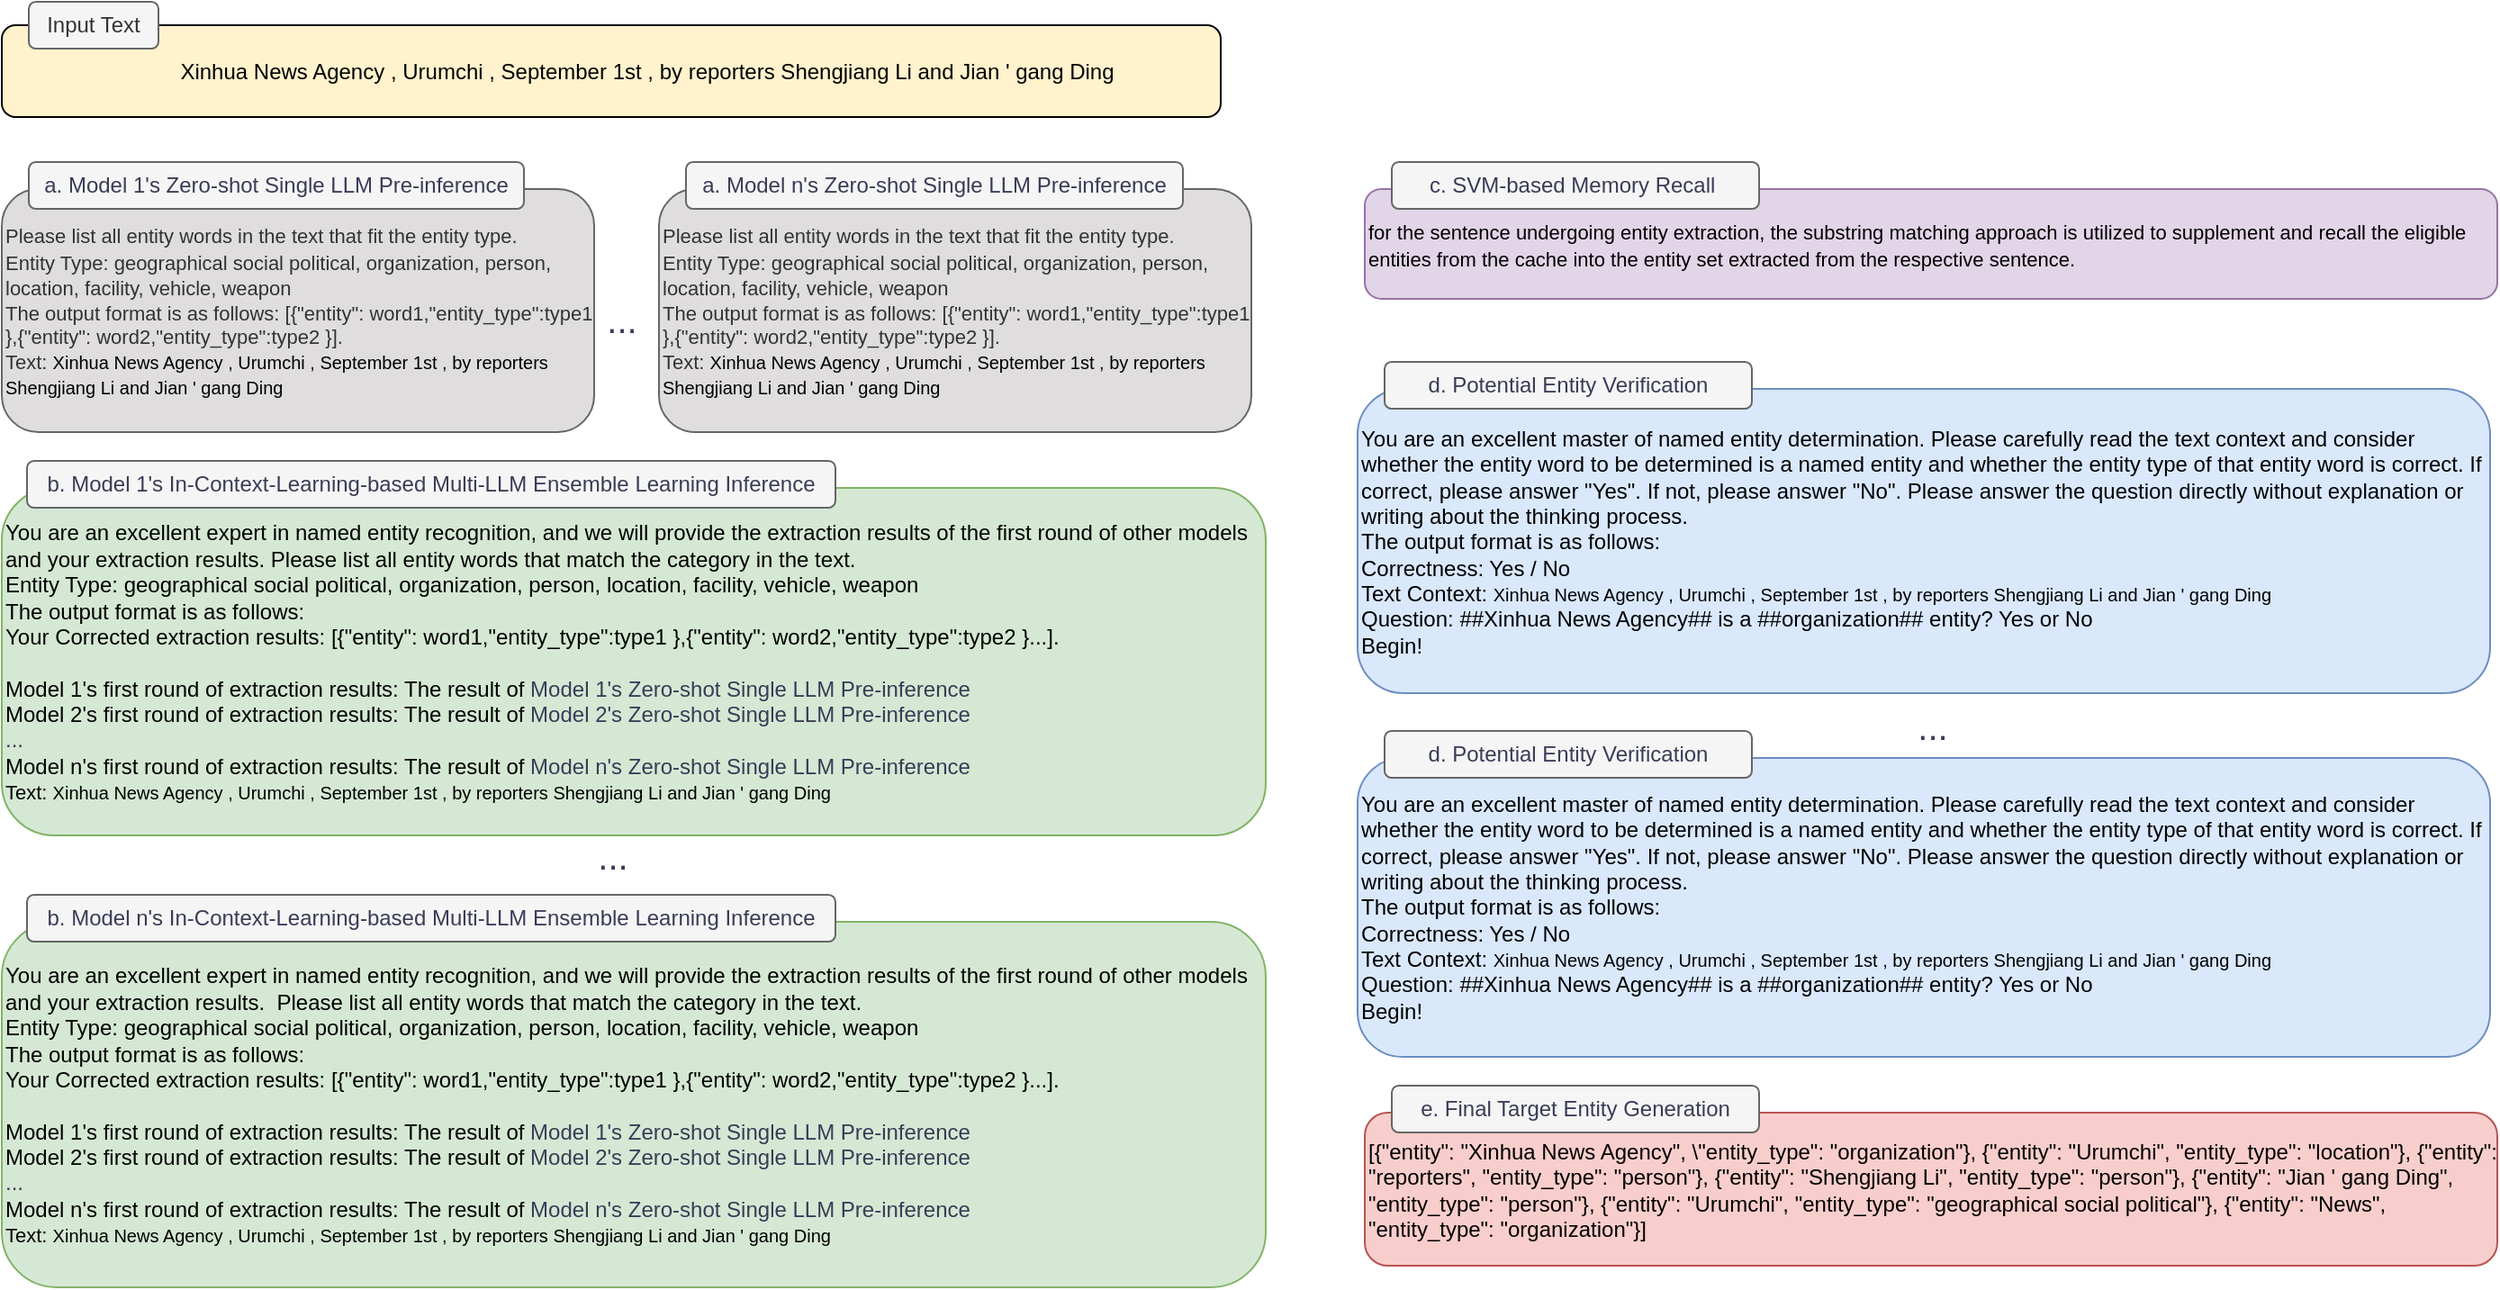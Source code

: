 <mxfile version="24.2.7" type="github">
  <diagram name="第 1 页" id="qSryeNhu1eiWfbpPE8DQ">
    <mxGraphModel dx="1363" dy="1314" grid="0" gridSize="10" guides="1" tooltips="1" connect="1" arrows="1" fold="1" page="0" pageScale="1" pageWidth="827" pageHeight="1169" math="0" shadow="0">
      <root>
        <mxCell id="0" />
        <mxCell id="1" parent="0" />
        <mxCell id="caqzUNIbAbvaMdbk_V9V-1" value="&lt;blockquote style=&quot;margin: 0 0 0 40px; border: none; padding: 0px;&quot;&gt;Xinhua News Agency , Urumchi , September 1st , by reporters Shengjiang Li and Jian &#39; gang Ding&lt;/blockquote&gt;" style="rounded=1;whiteSpace=wrap;html=1;strokeColor=#000000;fillColor=#fff2cc;" vertex="1" parent="1">
          <mxGeometry x="34" y="-154" width="677" height="51" as="geometry" />
        </mxCell>
        <mxCell id="caqzUNIbAbvaMdbk_V9V-2" value="Input Text" style="rounded=1;whiteSpace=wrap;html=1;strokeColor=#666666;fontColor=#333333;fillColor=#f5f5f5;" vertex="1" parent="1">
          <mxGeometry x="49" y="-167" width="72" height="26" as="geometry" />
        </mxCell>
        <mxCell id="caqzUNIbAbvaMdbk_V9V-5" value="&lt;span style=&quot;background-color: initial; font-size: 11px;&quot;&gt;Please list all entity words in the text that fit the entity type.&lt;/span&gt;&lt;br&gt;&lt;span style=&quot;font-size: 11px; background-color: initial;&quot;&gt;Entity Type: geographical social political, organization, person, location, facility, vehicle, weapon&lt;/span&gt;&lt;br&gt;&lt;div style=&quot;font-size: 11px;&quot;&gt;&lt;font style=&quot;font-size: 11px;&quot;&gt;The output format is as follows: [{&quot;entity&quot;: word1,&quot;entity_type&quot;:type1 },{&quot;entity&quot;: word2,&quot;entity_type&quot;:type2 }].&lt;/font&gt;&lt;/div&gt;&lt;div style=&quot;&quot;&gt;&lt;font style=&quot;font-size: 11px;&quot;&gt;Text:&amp;nbsp;&lt;/font&gt;&lt;span style=&quot;color: rgb(0, 0, 0); text-align: center; background-color: initial;&quot;&gt;&lt;font style=&quot;font-size: 10px;&quot;&gt;Xinhua News Agency , Urumchi , September 1st , by reporters Shengjiang Li and Jian &#39; gang Ding&lt;/font&gt;&lt;/span&gt;&lt;/div&gt;" style="rounded=1;whiteSpace=wrap;html=1;strokeColor=#666666;fontColor=#333333;fillColor=#dfdddd;align=left;" vertex="1" parent="1">
          <mxGeometry x="34" y="-63" width="329" height="135" as="geometry" />
        </mxCell>
        <mxCell id="caqzUNIbAbvaMdbk_V9V-6" value="&lt;span style=&quot;color: rgb(57, 60, 86); text-align: left;&quot;&gt;a. Model 1&#39;s Zero-shot Single LLM Pre-inference&lt;/span&gt;" style="rounded=1;whiteSpace=wrap;html=1;strokeColor=#666666;fontColor=#333333;fillColor=#f5f5f5;" vertex="1" parent="1">
          <mxGeometry x="49" y="-78" width="275" height="26" as="geometry" />
        </mxCell>
        <mxCell id="caqzUNIbAbvaMdbk_V9V-7" value="&lt;span style=&quot;background-color: initial; font-size: 11px;&quot;&gt;Please list all entity words in the text that fit the entity type.&lt;/span&gt;&lt;br&gt;&lt;span style=&quot;font-size: 11px; background-color: initial;&quot;&gt;Entity Type: geographical social political, organization, person, location, facility, vehicle, weapon&lt;/span&gt;&lt;br&gt;&lt;div style=&quot;font-size: 11px;&quot;&gt;&lt;font style=&quot;font-size: 11px;&quot;&gt;The output format is as follows: [{&quot;entity&quot;: word1,&quot;entity_type&quot;:type1 },{&quot;entity&quot;: word2,&quot;entity_type&quot;:type2 }].&lt;/font&gt;&lt;/div&gt;&lt;div style=&quot;&quot;&gt;&lt;font style=&quot;font-size: 11px;&quot;&gt;Text:&amp;nbsp;&lt;/font&gt;&lt;span style=&quot;color: rgb(0, 0, 0); text-align: center; background-color: initial;&quot;&gt;&lt;font style=&quot;font-size: 10px;&quot;&gt;Xinhua News Agency , Urumchi , September 1st , by reporters Shengjiang Li and Jian &#39; gang Ding&lt;/font&gt;&lt;/span&gt;&lt;/div&gt;" style="rounded=1;whiteSpace=wrap;html=1;strokeColor=#666666;fontColor=#333333;fillColor=#dfdddd;align=left;" vertex="1" parent="1">
          <mxGeometry x="399" y="-63" width="329" height="135" as="geometry" />
        </mxCell>
        <mxCell id="caqzUNIbAbvaMdbk_V9V-8" value="&lt;span style=&quot;color: rgb(57, 60, 86); text-align: left;&quot;&gt;a. Model n&#39;s Zero-shot Single LLM Pre-inference&lt;/span&gt;" style="rounded=1;whiteSpace=wrap;html=1;strokeColor=#666666;fontColor=#333333;fillColor=#f5f5f5;" vertex="1" parent="1">
          <mxGeometry x="414" y="-78" width="276" height="26" as="geometry" />
        </mxCell>
        <mxCell id="caqzUNIbAbvaMdbk_V9V-14" value="&lt;div&gt;You are an excellent expert in named entity recognition, and we will provide the extraction results of the first round of other models and your extraction results. Please list all entity words that match the category in the text.&amp;nbsp;&lt;/div&gt;&lt;div&gt;Entity Type: geographical social political, organization, person, location, facility, vehicle, weapon&lt;/div&gt;&lt;div&gt;The output format is as follows:&lt;/div&gt;&lt;div&gt;Your Corrected extraction results: [{&quot;entity&quot;: word1,&quot;entity_type&quot;:type1 },{&quot;entity&quot;: word2,&quot;entity_type&quot;:type2 }...].&lt;/div&gt;&lt;div&gt;&lt;br&gt;&lt;/div&gt;&lt;div&gt;Model 1&#39;s first round of extraction results: The result of&amp;nbsp;&lt;span style=&quot;color: rgb(57, 60, 86); background-color: initial;&quot;&gt;Model 1&#39;s Zero-shot Single LLM Pre-inference&lt;/span&gt;&lt;br&gt;&lt;/div&gt;&lt;div&gt;Model 2&#39;s first round of extraction results: The result of&amp;nbsp;&lt;span style=&quot;background-color: initial; color: rgb(57, 60, 86);&quot;&gt;Model 2&#39;s Zero-shot Single LLM Pre-inference&lt;/span&gt;&lt;span style=&quot;color: rgb(57, 60, 86); background-color: initial;&quot;&gt;&lt;br&gt;&lt;/span&gt;&lt;/div&gt;&lt;div&gt;&lt;span style=&quot;background-color: initial; color: rgb(57, 60, 86);&quot;&gt;...&lt;/span&gt;&lt;/div&gt;&lt;div&gt;Model n&#39;s first round of extraction results: The result of&amp;nbsp;&lt;span style=&quot;background-color: initial; color: rgb(57, 60, 86);&quot;&gt;Model n&#39;s Zero-shot Single LLM Pre-inference&lt;/span&gt;&lt;span style=&quot;background-color: initial; color: rgb(57, 60, 86);&quot;&gt;&lt;br&gt;&lt;/span&gt;&lt;/div&gt;&lt;div&gt;&lt;font style=&quot;font-size: 11px;&quot;&gt;Text:&amp;nbsp;&lt;/font&gt;&lt;span style=&quot;background-color: initial; color: rgb(0, 0, 0); text-align: center;&quot;&gt;&lt;font style=&quot;font-size: 10px;&quot;&gt;Xinhua News Agency , Urumchi , September 1st , by reporters Shengjiang Li and Jian &#39; gang Ding&lt;/font&gt;&lt;/span&gt;&lt;span style=&quot;background-color: initial; color: rgb(57, 60, 86);&quot;&gt;&lt;br&gt;&lt;/span&gt;&lt;/div&gt;" style="rounded=1;whiteSpace=wrap;html=1;strokeColor=#82b366;fillColor=#d5e8d4;align=left;" vertex="1" parent="1">
          <mxGeometry x="34" y="103" width="702" height="193" as="geometry" />
        </mxCell>
        <mxCell id="caqzUNIbAbvaMdbk_V9V-15" value="&lt;div style=&quot;text-align: left;&quot;&gt;&lt;font color=&quot;#393c56&quot;&gt;b. Model 1&#39;s In-Context-Learning-based Multi-LLM Ensemble&amp;nbsp;&lt;/font&gt;&lt;span style=&quot;color: rgb(57, 60, 86); background-color: initial;&quot;&gt;Learning Inference&lt;/span&gt;&lt;/div&gt;" style="rounded=1;whiteSpace=wrap;html=1;strokeColor=#666666;fontColor=#333333;fillColor=#f5f5f5;" vertex="1" parent="1">
          <mxGeometry x="48" y="88" width="449" height="26" as="geometry" />
        </mxCell>
        <mxCell id="caqzUNIbAbvaMdbk_V9V-16" value="&lt;font style=&quot;font-size: 20px;&quot;&gt;...&lt;/font&gt;" style="text;html=1;align=center;verticalAlign=middle;resizable=0;points=[];autosize=1;strokeColor=none;fillColor=none;fontColor=#393C56;" vertex="1" parent="1">
          <mxGeometry x="351" y="367" width="35" height="36" as="geometry" />
        </mxCell>
        <mxCell id="caqzUNIbAbvaMdbk_V9V-17" value="&lt;font style=&quot;font-size: 20px;&quot;&gt;...&lt;/font&gt;" style="text;html=1;align=center;verticalAlign=middle;resizable=0;points=[];autosize=1;strokeColor=none;fillColor=none;fontColor=#393C56;" vertex="1" parent="1">
          <mxGeometry x="360" y="-9" width="35" height="36" as="geometry" />
        </mxCell>
        <mxCell id="caqzUNIbAbvaMdbk_V9V-18" value="&lt;div&gt;You are an excellent expert in named entity recognition, and we will provide the extraction results of the first round of other models and your extraction results.&amp;nbsp; Please list all entity words that match the category in the text.&amp;nbsp;&lt;/div&gt;&lt;div&gt;Entity Type: geographical social political, organization, person, location, facility, vehicle, weapon&lt;/div&gt;&lt;div&gt;The output format is as follows:&lt;/div&gt;&lt;div&gt;Your Corrected extraction results: [{&quot;entity&quot;: word1,&quot;entity_type&quot;:type1 },{&quot;entity&quot;: word2,&quot;entity_type&quot;:type2 }...].&lt;/div&gt;&lt;div&gt;&lt;br&gt;&lt;/div&gt;&lt;div&gt;Model 1&#39;s first round of extraction results: The result of&amp;nbsp;&lt;span style=&quot;color: rgb(57, 60, 86); background-color: initial;&quot;&gt;Model 1&#39;s Zero-shot Single LLM Pre-inference&lt;/span&gt;&lt;br&gt;&lt;/div&gt;&lt;div&gt;Model 2&#39;s first round of extraction results: The result of&amp;nbsp;&lt;span style=&quot;background-color: initial; color: rgb(57, 60, 86);&quot;&gt;Model 2&#39;s Zero-shot Single LLM Pre-inference&lt;/span&gt;&lt;span style=&quot;color: rgb(57, 60, 86); background-color: initial;&quot;&gt;&lt;br&gt;&lt;/span&gt;&lt;/div&gt;&lt;div&gt;&lt;span style=&quot;background-color: initial; color: rgb(57, 60, 86);&quot;&gt;...&lt;/span&gt;&lt;/div&gt;&lt;div&gt;Model n&#39;s first round of extraction results: The result of&amp;nbsp;&lt;span style=&quot;background-color: initial; color: rgb(57, 60, 86);&quot;&gt;Model n&#39;s Zero-shot Single LLM Pre-inference&lt;/span&gt;&lt;span style=&quot;background-color: initial; color: rgb(57, 60, 86);&quot;&gt;&lt;br&gt;&lt;/span&gt;&lt;/div&gt;&lt;div&gt;&lt;font style=&quot;font-size: 11px;&quot;&gt;Text:&amp;nbsp;&lt;/font&gt;&lt;span style=&quot;background-color: initial; color: rgb(0, 0, 0); text-align: center;&quot;&gt;&lt;font style=&quot;font-size: 10px;&quot;&gt;Xinhua News Agency , Urumchi , September 1st , by reporters Shengjiang Li and Jian &#39; gang Ding&lt;/font&gt;&lt;/span&gt;&lt;span style=&quot;background-color: initial; color: rgb(57, 60, 86);&quot;&gt;&lt;br&gt;&lt;/span&gt;&lt;/div&gt;" style="rounded=1;whiteSpace=wrap;html=1;strokeColor=#82b366;fillColor=#d5e8d4;align=left;" vertex="1" parent="1">
          <mxGeometry x="34" y="344" width="702" height="203" as="geometry" />
        </mxCell>
        <mxCell id="caqzUNIbAbvaMdbk_V9V-19" value="&lt;div style=&quot;text-align: left;&quot;&gt;&lt;font color=&quot;#393c56&quot;&gt;b. Model n&#39;s In-Context-Learning-based Multi-LLM Ensemble&amp;nbsp;&lt;/font&gt;&lt;span style=&quot;color: rgb(57, 60, 86); background-color: initial;&quot;&gt;Learning Inference&lt;/span&gt;&lt;/div&gt;" style="rounded=1;whiteSpace=wrap;html=1;strokeColor=#666666;fontColor=#333333;fillColor=#f5f5f5;" vertex="1" parent="1">
          <mxGeometry x="48" y="329" width="449" height="26" as="geometry" />
        </mxCell>
        <mxCell id="caqzUNIbAbvaMdbk_V9V-21" value="&lt;font style=&quot;font-size: 20px;&quot;&gt;...&lt;/font&gt;" style="text;html=1;align=center;verticalAlign=middle;resizable=0;points=[];autosize=1;strokeColor=none;fillColor=none;fontColor=#393C56;" vertex="1" parent="1">
          <mxGeometry x="355" y="289" width="35" height="36" as="geometry" />
        </mxCell>
        <mxCell id="caqzUNIbAbvaMdbk_V9V-22" value="&lt;span style=&quot;font-size: 11px;&quot;&gt;for the sentence undergoing entity extraction, the substring matching approach is utilized to supplement and recall the eligible entities from the cache into the entity set extracted from the respective sentence.&lt;/span&gt;" style="rounded=1;whiteSpace=wrap;html=1;strokeColor=#9673a6;fillColor=#e1d5e7;align=left;" vertex="1" parent="1">
          <mxGeometry x="791" y="-63" width="629" height="61" as="geometry" />
        </mxCell>
        <mxCell id="caqzUNIbAbvaMdbk_V9V-23" value="&lt;span style=&quot;text-align: left;&quot;&gt;&lt;font color=&quot;#393c56&quot;&gt;c. SVM-based Memory Recall&amp;nbsp;&lt;/font&gt;&lt;/span&gt;" style="rounded=1;whiteSpace=wrap;html=1;strokeColor=#666666;fontColor=#333333;fillColor=#f5f5f5;" vertex="1" parent="1">
          <mxGeometry x="806" y="-78" width="204" height="26" as="geometry" />
        </mxCell>
        <mxCell id="caqzUNIbAbvaMdbk_V9V-24" value="&lt;div data-docx-has-block-data=&quot;false&quot; data-page-id=&quot;VArzd5W23oG20TxLXSGc6jw6nyh&quot;&gt;&lt;div class=&quot;ace-line ace-line old-record-id-X4Q6dUj5Fo2ilWxpTZScmsAGnGB&quot;&gt;You are an excellent master of named entity determination. Please carefully read the text context and consider whether the entity word to be determined is a named entity and whether the entity type of that entity word is correct. If correct, please answer &quot;Yes&quot;. If not, please answer &quot;No&quot;. Please answer the question directly without explanation or writing about the thinking process.&lt;/div&gt;&lt;div class=&quot;ace-line ace-line old-record-id-NXIod9T09ovWTtxqJEqc1p8VnWg&quot;&gt;    &lt;/div&gt;&lt;div class=&quot;ace-line ace-line old-record-id-QI7DdgM6Sou6Z1xQDjDcO5u6nch&quot;&gt;The output format is as follows:&lt;/div&gt;&lt;div class=&quot;ace-line ace-line old-record-id-QlsydnZfFoXGG7xMZzTcCIvvnfh&quot;&gt;Correctness: Yes / No&lt;/div&gt;&lt;div class=&quot;ace-line ace-line old-record-id-ZmNhdmrmLofCyBx9aSYc7oMtnWB&quot;&gt;    &lt;/div&gt;&lt;div class=&quot;ace-line ace-line old-record-id-TWhTdja9JovlqDxsUK6ceJ3CnEb&quot;&gt;Text Context:&amp;nbsp;&lt;span style=&quot;font-size: 10px; text-align: center; background-color: initial;&quot;&gt;Xinhua News Agency , Urumchi , September 1st , by reporters Shengjiang Li and Jian &#39; gang Ding&lt;/span&gt;&lt;/div&gt;&lt;div class=&quot;ace-line ace-line old-record-id-KmyMdsZUtoybt9xZdvUc3kJPnOc&quot;&gt;Question: ##Xinhua News Agency## is a ##organization## entity? Yes or No&lt;/div&gt;&lt;div class=&quot;ace-line ace-line old-record-id-RkfId1tRcob1N1xeu8ncM3WKngd&quot;&gt;Begin!&lt;/div&gt;&lt;/div&gt;&lt;span class=&quot;lark-record-clipboard&quot; data-lark-record-format=&quot;docx/record&quot; data-lark-record-data=&quot;{&amp;quot;isCut&amp;quot;:false,&amp;quot;rootId&amp;quot;:&amp;quot;VArzd5W23oG20TxLXSGc6jw6nyh&amp;quot;,&amp;quot;parentId&amp;quot;:&amp;quot;VArzd5W23oG20TxLXSGc6jw6nyh&amp;quot;,&amp;quot;blockIds&amp;quot;:[80,79,78,77,76,75,74,73],&amp;quot;recordIds&amp;quot;:[&amp;quot;X4Q6dUj5Fo2ilWxpTZScmsAGnGB&amp;quot;,&amp;quot;NXIod9T09ovWTtxqJEqc1p8VnWg&amp;quot;,&amp;quot;QI7DdgM6Sou6Z1xQDjDcO5u6nch&amp;quot;,&amp;quot;QlsydnZfFoXGG7xMZzTcCIvvnfh&amp;quot;,&amp;quot;ZmNhdmrmLofCyBx9aSYc7oMtnWB&amp;quot;,&amp;quot;TWhTdja9JovlqDxsUK6ceJ3CnEb&amp;quot;,&amp;quot;KmyMdsZUtoybt9xZdvUc3kJPnOc&amp;quot;,&amp;quot;RkfId1tRcob1N1xeu8ncM3WKngd&amp;quot;],&amp;quot;recordMap&amp;quot;:{&amp;quot;RkfId1tRcob1N1xeu8ncM3WKngd&amp;quot;:{&amp;quot;id&amp;quot;:&amp;quot;RkfId1tRcob1N1xeu8ncM3WKngd&amp;quot;,&amp;quot;snapshot&amp;quot;:{&amp;quot;type&amp;quot;:&amp;quot;text&amp;quot;,&amp;quot;children&amp;quot;:[],&amp;quot;comments&amp;quot;:[],&amp;quot;author&amp;quot;:&amp;quot;6961958062982725634&amp;quot;,&amp;quot;text&amp;quot;:{&amp;quot;initialAttributedTexts&amp;quot;:{&amp;quot;text&amp;quot;:{&amp;quot;0&amp;quot;:&amp;quot;Begin!&amp;quot;},&amp;quot;attribs&amp;quot;:{&amp;quot;0&amp;quot;:&amp;quot;*0+6&amp;quot;}},&amp;quot;apool&amp;quot;:{&amp;quot;numToAttrib&amp;quot;:{&amp;quot;0&amp;quot;:[&amp;quot;author&amp;quot;,&amp;quot;6961958062982725634&amp;quot;]},&amp;quot;nextNum&amp;quot;:1}},&amp;quot;folded&amp;quot;:false,&amp;quot;parent_id&amp;quot;:&amp;quot;VArzd5W23oG20TxLXSGc6jw6nyh&amp;quot;}},&amp;quot;KmyMdsZUtoybt9xZdvUc3kJPnOc&amp;quot;:{&amp;quot;id&amp;quot;:&amp;quot;KmyMdsZUtoybt9xZdvUc3kJPnOc&amp;quot;,&amp;quot;snapshot&amp;quot;:{&amp;quot;type&amp;quot;:&amp;quot;text&amp;quot;,&amp;quot;children&amp;quot;:[],&amp;quot;comments&amp;quot;:[],&amp;quot;author&amp;quot;:&amp;quot;6961958062982725634&amp;quot;,&amp;quot;text&amp;quot;:{&amp;quot;initialAttributedTexts&amp;quot;:{&amp;quot;text&amp;quot;:{&amp;quot;0&amp;quot;:&amp;quot;Question: ##{word}## is a ##{type}## entity? Yes or No&amp;quot;},&amp;quot;attribs&amp;quot;:{&amp;quot;0&amp;quot;:&amp;quot;*0+1i&amp;quot;}},&amp;quot;apool&amp;quot;:{&amp;quot;numToAttrib&amp;quot;:{&amp;quot;0&amp;quot;:[&amp;quot;author&amp;quot;,&amp;quot;6961958062982725634&amp;quot;]},&amp;quot;nextNum&amp;quot;:1}},&amp;quot;folded&amp;quot;:false,&amp;quot;parent_id&amp;quot;:&amp;quot;VArzd5W23oG20TxLXSGc6jw6nyh&amp;quot;}},&amp;quot;TWhTdja9JovlqDxsUK6ceJ3CnEb&amp;quot;:{&amp;quot;id&amp;quot;:&amp;quot;TWhTdja9JovlqDxsUK6ceJ3CnEb&amp;quot;,&amp;quot;snapshot&amp;quot;:{&amp;quot;type&amp;quot;:&amp;quot;text&amp;quot;,&amp;quot;children&amp;quot;:[],&amp;quot;comments&amp;quot;:[],&amp;quot;author&amp;quot;:&amp;quot;6961958062982725634&amp;quot;,&amp;quot;text&amp;quot;:{&amp;quot;initialAttributedTexts&amp;quot;:{&amp;quot;text&amp;quot;:{&amp;quot;0&amp;quot;:&amp;quot;Text Context: {input_text}&amp;quot;},&amp;quot;attribs&amp;quot;:{&amp;quot;0&amp;quot;:&amp;quot;*0+q&amp;quot;}},&amp;quot;apool&amp;quot;:{&amp;quot;numToAttrib&amp;quot;:{&amp;quot;0&amp;quot;:[&amp;quot;author&amp;quot;,&amp;quot;6961958062982725634&amp;quot;]},&amp;quot;nextNum&amp;quot;:1}},&amp;quot;folded&amp;quot;:false,&amp;quot;parent_id&amp;quot;:&amp;quot;VArzd5W23oG20TxLXSGc6jw6nyh&amp;quot;}},&amp;quot;ZmNhdmrmLofCyBx9aSYc7oMtnWB&amp;quot;:{&amp;quot;id&amp;quot;:&amp;quot;ZmNhdmrmLofCyBx9aSYc7oMtnWB&amp;quot;,&amp;quot;snapshot&amp;quot;:{&amp;quot;type&amp;quot;:&amp;quot;text&amp;quot;,&amp;quot;children&amp;quot;:[],&amp;quot;comments&amp;quot;:[],&amp;quot;author&amp;quot;:&amp;quot;6961958062982725634&amp;quot;,&amp;quot;text&amp;quot;:{&amp;quot;initialAttributedTexts&amp;quot;:{&amp;quot;text&amp;quot;:{&amp;quot;0&amp;quot;:&amp;quot;    &amp;quot;},&amp;quot;attribs&amp;quot;:{&amp;quot;0&amp;quot;:&amp;quot;*0+4&amp;quot;}},&amp;quot;apool&amp;quot;:{&amp;quot;numToAttrib&amp;quot;:{&amp;quot;0&amp;quot;:[&amp;quot;author&amp;quot;,&amp;quot;6961958062982725634&amp;quot;]},&amp;quot;nextNum&amp;quot;:1}},&amp;quot;folded&amp;quot;:false,&amp;quot;parent_id&amp;quot;:&amp;quot;VArzd5W23oG20TxLXSGc6jw6nyh&amp;quot;}},&amp;quot;QlsydnZfFoXGG7xMZzTcCIvvnfh&amp;quot;:{&amp;quot;id&amp;quot;:&amp;quot;QlsydnZfFoXGG7xMZzTcCIvvnfh&amp;quot;,&amp;quot;snapshot&amp;quot;:{&amp;quot;type&amp;quot;:&amp;quot;text&amp;quot;,&amp;quot;children&amp;quot;:[],&amp;quot;comments&amp;quot;:[],&amp;quot;author&amp;quot;:&amp;quot;6961958062982725634&amp;quot;,&amp;quot;text&amp;quot;:{&amp;quot;initialAttributedTexts&amp;quot;:{&amp;quot;text&amp;quot;:{&amp;quot;0&amp;quot;:&amp;quot;Correctness: Yes / No&amp;quot;},&amp;quot;attribs&amp;quot;:{&amp;quot;0&amp;quot;:&amp;quot;*0+l&amp;quot;}},&amp;quot;apool&amp;quot;:{&amp;quot;numToAttrib&amp;quot;:{&amp;quot;0&amp;quot;:[&amp;quot;author&amp;quot;,&amp;quot;6961958062982725634&amp;quot;]},&amp;quot;nextNum&amp;quot;:1}},&amp;quot;folded&amp;quot;:false,&amp;quot;parent_id&amp;quot;:&amp;quot;VArzd5W23oG20TxLXSGc6jw6nyh&amp;quot;}},&amp;quot;QI7DdgM6Sou6Z1xQDjDcO5u6nch&amp;quot;:{&amp;quot;id&amp;quot;:&amp;quot;QI7DdgM6Sou6Z1xQDjDcO5u6nch&amp;quot;,&amp;quot;snapshot&amp;quot;:{&amp;quot;type&amp;quot;:&amp;quot;text&amp;quot;,&amp;quot;children&amp;quot;:[],&amp;quot;comments&amp;quot;:[],&amp;quot;author&amp;quot;:&amp;quot;6961958062982725634&amp;quot;,&amp;quot;text&amp;quot;:{&amp;quot;initialAttributedTexts&amp;quot;:{&amp;quot;text&amp;quot;:{&amp;quot;0&amp;quot;:&amp;quot;The output format is as follows:&amp;quot;},&amp;quot;attribs&amp;quot;:{&amp;quot;0&amp;quot;:&amp;quot;*0+w&amp;quot;}},&amp;quot;apool&amp;quot;:{&amp;quot;numToAttrib&amp;quot;:{&amp;quot;0&amp;quot;:[&amp;quot;author&amp;quot;,&amp;quot;6961958062982725634&amp;quot;]},&amp;quot;nextNum&amp;quot;:1}},&amp;quot;folded&amp;quot;:false,&amp;quot;parent_id&amp;quot;:&amp;quot;VArzd5W23oG20TxLXSGc6jw6nyh&amp;quot;}},&amp;quot;NXIod9T09ovWTtxqJEqc1p8VnWg&amp;quot;:{&amp;quot;id&amp;quot;:&amp;quot;NXIod9T09ovWTtxqJEqc1p8VnWg&amp;quot;,&amp;quot;snapshot&amp;quot;:{&amp;quot;type&amp;quot;:&amp;quot;text&amp;quot;,&amp;quot;children&amp;quot;:[],&amp;quot;comments&amp;quot;:[],&amp;quot;author&amp;quot;:&amp;quot;6961958062982725634&amp;quot;,&amp;quot;text&amp;quot;:{&amp;quot;initialAttributedTexts&amp;quot;:{&amp;quot;text&amp;quot;:{&amp;quot;0&amp;quot;:&amp;quot;    &amp;quot;},&amp;quot;attribs&amp;quot;:{&amp;quot;0&amp;quot;:&amp;quot;*0+4&amp;quot;}},&amp;quot;apool&amp;quot;:{&amp;quot;numToAttrib&amp;quot;:{&amp;quot;0&amp;quot;:[&amp;quot;author&amp;quot;,&amp;quot;6961958062982725634&amp;quot;]},&amp;quot;nextNum&amp;quot;:1}},&amp;quot;folded&amp;quot;:false,&amp;quot;parent_id&amp;quot;:&amp;quot;VArzd5W23oG20TxLXSGc6jw6nyh&amp;quot;}},&amp;quot;X4Q6dUj5Fo2ilWxpTZScmsAGnGB&amp;quot;:{&amp;quot;id&amp;quot;:&amp;quot;X4Q6dUj5Fo2ilWxpTZScmsAGnGB&amp;quot;,&amp;quot;snapshot&amp;quot;:{&amp;quot;type&amp;quot;:&amp;quot;text&amp;quot;,&amp;quot;children&amp;quot;:[],&amp;quot;comments&amp;quot;:[],&amp;quot;author&amp;quot;:&amp;quot;6961958062982725634&amp;quot;,&amp;quot;text&amp;quot;:{&amp;quot;initialAttributedTexts&amp;quot;:{&amp;quot;text&amp;quot;:{&amp;quot;0&amp;quot;:&amp;quot;You are an excellent master of named entity determination. Please carefully read the text context and consider whether the entity word to be determined is a named entity and whether the entity type of that entity word is correct. If correct, please answer \&amp;quot;Yes\&amp;quot;. If not, please answer \&amp;quot;No\&amp;quot;. Please answer the question directly without explanation or writing about the thinking process.&amp;quot;},&amp;quot;attribs&amp;quot;:{&amp;quot;0&amp;quot;:&amp;quot;*0+ap&amp;quot;}},&amp;quot;apool&amp;quot;:{&amp;quot;numToAttrib&amp;quot;:{&amp;quot;0&amp;quot;:[&amp;quot;author&amp;quot;,&amp;quot;6961958062982725634&amp;quot;]},&amp;quot;nextNum&amp;quot;:1}},&amp;quot;folded&amp;quot;:false,&amp;quot;parent_id&amp;quot;:&amp;quot;VArzd5W23oG20TxLXSGc6jw6nyh&amp;quot;}},&amp;quot;VArzd5W23oG20TxLXSGc6jw6nyh&amp;quot;:{&amp;quot;id&amp;quot;:&amp;quot;VArzd5W23oG20TxLXSGc6jw6nyh&amp;quot;,&amp;quot;snapshot&amp;quot;:{&amp;quot;type&amp;quot;:&amp;quot;page&amp;quot;,&amp;quot;parent_id&amp;quot;:&amp;quot;&amp;quot;,&amp;quot;comments&amp;quot;:null,&amp;quot;revisions&amp;quot;:null,&amp;quot;locked&amp;quot;:false,&amp;quot;hidden&amp;quot;:false,&amp;quot;author&amp;quot;:&amp;quot;6961958062982725634&amp;quot;,&amp;quot;children&amp;quot;:[&amp;quot;XdNudi9ItoVKGBxZerScwKkVnFh&amp;quot;,&amp;quot;CHladXmPto5LFixZ6bScKqwFnzf&amp;quot;,&amp;quot;WOmMdtHo8oCKaAx1KoKc3Fibnse&amp;quot;,&amp;quot;CkIud72t2olgIzxlj67cYMvAnzf&amp;quot;,&amp;quot;FTcEdpUlfod4eVxyTaicZ8lmnYf&amp;quot;,&amp;quot;GsBEdozaqoW1ssxIEcWcVKMKnAe&amp;quot;,&amp;quot;KDigd2F6Eodrzux1y6pc2HwBnTg&amp;quot;,&amp;quot;FIKddTCnlognt2xKplncCsq1nsg&amp;quot;,&amp;quot;Y3qcdl5ZHop2BXx9ER8cDcDEnEu&amp;quot;,&amp;quot;Mxt7dcp4NoWigDxNObcc8FkRnfd&amp;quot;,&amp;quot;CYHVdeWjkowhRAx4YiGcCxzCnub&amp;quot;,&amp;quot;AOGedFFUgoiAiTxeJG4cMWU2nkd&amp;quot;,&amp;quot;KSG6dE0HhoJm5PxzZXUct4WhnXe&amp;quot;,&amp;quot;MtlGdq6eEouxlXxOpbPcNtOYn1c&amp;quot;,&amp;quot;DJnKdZ3tZoAZ1gxQkS0cuApQnyE&amp;quot;,&amp;quot;H7A6d99nkodp6qxtyd1c21hYnGd&amp;quot;,&amp;quot;FRcndDxiUo1Nvix58LXcNqNsnUb&amp;quot;,&amp;quot;S7nmdoyGqosvq2x2yaecODkonpf&amp;quot;,&amp;quot;F8bxdCp4ao4XC0xV92rc5rD7ndc&amp;quot;,&amp;quot;DEUjdGKXFoSkZgxbEyVcadlgnpf&amp;quot;,&amp;quot;Wn32dEjLLoX7cexywDicSqJvnke&amp;quot;,&amp;quot;XEdgdOczXoHrSlxtM8Rcm35YnzM&amp;quot;,&amp;quot;ZtuqdusmOoPG4uxbCAIcVZebntg&amp;quot;,&amp;quot;UkokdE5fsoblRpxgalOcyEoknQh&amp;quot;,&amp;quot;XVSMdmW8OoqJ2HxZeH4c5Ns2n6b&amp;quot;,&amp;quot;MZrFdIMcOo5P99xhd9scWGE3nzG&amp;quot;,&amp;quot;TeFjdBAjOowEbFxkt2mcJPtOnFg&amp;quot;,&amp;quot;Wrddd2Ct1oiebixfDQGc9u4pnsf&amp;quot;,&amp;quot;COiGdrIMWoSA3Zxne6McJjD5nig&amp;quot;,&amp;quot;Ux8Od2IlcoZE61xggdEcFYeOnDc&amp;quot;,&amp;quot;HPdTd4beHoVXpcx1k3wcdPy9nNg&amp;quot;,&amp;quot;SWT9deIehoYwmjxRUM0c23hKn7e&amp;quot;,&amp;quot;Mew3dHCZAof4SGxRQ6XciiKSnjb&amp;quot;,&amp;quot;BbosdzqbHofTRax4Dj1csX1Qn8c&amp;quot;,&amp;quot;YmredHJaxoCJ3KxAyuIcjmpxnLe&amp;quot;,&amp;quot;RJgTdCK36oUxu9xMt6Lcz0P5nCU&amp;quot;,&amp;quot;V7eNd0xISoV8Vux7jNYc3hqNnRb&amp;quot;,&amp;quot;BtiNdKHLuoRGMTxZ5RrcYFOYn3u&amp;quot;,&amp;quot;EfvPdrMT3oTuZrxPhAfctXE2nJe&amp;quot;,&amp;quot;DsCwdC7lXoIX39xc7cqcnpctnUe&amp;quot;,&amp;quot;A5u7dMJH8od7nRx6eg6c4WApnLe&amp;quot;,&amp;quot;W4P1dexxaoXwQ8x87bxc7hMJnpd&amp;quot;,&amp;quot;XPnjdkoPyoRfNCxi4ZJcmS1Gnmg&amp;quot;,&amp;quot;X4Q6dUj5Fo2ilWxpTZScmsAGnGB&amp;quot;,&amp;quot;NXIod9T09ovWTtxqJEqc1p8VnWg&amp;quot;,&amp;quot;QI7DdgM6Sou6Z1xQDjDcO5u6nch&amp;quot;,&amp;quot;QlsydnZfFoXGG7xMZzTcCIvvnfh&amp;quot;,&amp;quot;ZmNhdmrmLofCyBx9aSYc7oMtnWB&amp;quot;,&amp;quot;TWhTdja9JovlqDxsUK6ceJ3CnEb&amp;quot;,&amp;quot;KmyMdsZUtoybt9xZdvUc3kJPnOc&amp;quot;,&amp;quot;RkfId1tRcob1N1xeu8ncM3WKngd&amp;quot;],&amp;quot;text&amp;quot;:{&amp;quot;initialAttributedTexts&amp;quot;:{&amp;quot;text&amp;quot;:{&amp;quot;0&amp;quot;:&amp;quot;草稿纸&amp;quot;},&amp;quot;attribs&amp;quot;:{&amp;quot;0&amp;quot;:&amp;quot;*0+3&amp;quot;},&amp;quot;rows&amp;quot;:{},&amp;quot;cols&amp;quot;:{}},&amp;quot;apool&amp;quot;:{&amp;quot;numToAttrib&amp;quot;:{&amp;quot;0&amp;quot;:[&amp;quot;author&amp;quot;,&amp;quot;6961958062982725634&amp;quot;]},&amp;quot;nextNum&amp;quot;:1,&amp;quot;attribToNum&amp;quot;:{&amp;quot;author,6961958062982725634&amp;quot;:0}}},&amp;quot;align&amp;quot;:&amp;quot;&amp;quot;,&amp;quot;doc_info&amp;quot;:{&amp;quot;editors&amp;quot;:[&amp;quot;6961958062982725634&amp;quot;],&amp;quot;options&amp;quot;:[&amp;quot;editors&amp;quot;,&amp;quot;create_time&amp;quot;],&amp;quot;deleted_editors&amp;quot;:null}}}},&amp;quot;payloadMap&amp;quot;:{&amp;quot;X4Q6dUj5Fo2ilWxpTZScmsAGnGB&amp;quot;:{&amp;quot;level&amp;quot;:1},&amp;quot;NXIod9T09ovWTtxqJEqc1p8VnWg&amp;quot;:{&amp;quot;level&amp;quot;:1},&amp;quot;QI7DdgM6Sou6Z1xQDjDcO5u6nch&amp;quot;:{&amp;quot;level&amp;quot;:1},&amp;quot;QlsydnZfFoXGG7xMZzTcCIvvnfh&amp;quot;:{&amp;quot;level&amp;quot;:1},&amp;quot;ZmNhdmrmLofCyBx9aSYc7oMtnWB&amp;quot;:{&amp;quot;level&amp;quot;:1},&amp;quot;TWhTdja9JovlqDxsUK6ceJ3CnEb&amp;quot;:{&amp;quot;level&amp;quot;:1},&amp;quot;KmyMdsZUtoybt9xZdvUc3kJPnOc&amp;quot;:{&amp;quot;level&amp;quot;:1},&amp;quot;RkfId1tRcob1N1xeu8ncM3WKngd&amp;quot;:{&amp;quot;level&amp;quot;:1}},&amp;quot;extra&amp;quot;:{&amp;quot;channel&amp;quot;:&amp;quot;saas&amp;quot;,&amp;quot;mention_page_title&amp;quot;:{},&amp;quot;external_mention_url&amp;quot;:{}},&amp;quot;isKeepQuoteContainer&amp;quot;:false,&amp;quot;selection&amp;quot;:[{&amp;quot;id&amp;quot;:80,&amp;quot;type&amp;quot;:&amp;quot;text&amp;quot;,&amp;quot;selection&amp;quot;:{&amp;quot;start&amp;quot;:0,&amp;quot;end&amp;quot;:385},&amp;quot;recordId&amp;quot;:&amp;quot;X4Q6dUj5Fo2ilWxpTZScmsAGnGB&amp;quot;},{&amp;quot;id&amp;quot;:79,&amp;quot;type&amp;quot;:&amp;quot;text&amp;quot;,&amp;quot;selection&amp;quot;:{&amp;quot;start&amp;quot;:0,&amp;quot;end&amp;quot;:4},&amp;quot;recordId&amp;quot;:&amp;quot;NXIod9T09ovWTtxqJEqc1p8VnWg&amp;quot;},{&amp;quot;id&amp;quot;:78,&amp;quot;type&amp;quot;:&amp;quot;text&amp;quot;,&amp;quot;selection&amp;quot;:{&amp;quot;start&amp;quot;:0,&amp;quot;end&amp;quot;:32},&amp;quot;recordId&amp;quot;:&amp;quot;QI7DdgM6Sou6Z1xQDjDcO5u6nch&amp;quot;},{&amp;quot;id&amp;quot;:77,&amp;quot;type&amp;quot;:&amp;quot;text&amp;quot;,&amp;quot;selection&amp;quot;:{&amp;quot;start&amp;quot;:0,&amp;quot;end&amp;quot;:21},&amp;quot;recordId&amp;quot;:&amp;quot;QlsydnZfFoXGG7xMZzTcCIvvnfh&amp;quot;},{&amp;quot;id&amp;quot;:76,&amp;quot;type&amp;quot;:&amp;quot;text&amp;quot;,&amp;quot;selection&amp;quot;:{&amp;quot;start&amp;quot;:0,&amp;quot;end&amp;quot;:4},&amp;quot;recordId&amp;quot;:&amp;quot;ZmNhdmrmLofCyBx9aSYc7oMtnWB&amp;quot;},{&amp;quot;id&amp;quot;:75,&amp;quot;type&amp;quot;:&amp;quot;text&amp;quot;,&amp;quot;selection&amp;quot;:{&amp;quot;start&amp;quot;:0,&amp;quot;end&amp;quot;:26},&amp;quot;recordId&amp;quot;:&amp;quot;TWhTdja9JovlqDxsUK6ceJ3CnEb&amp;quot;},{&amp;quot;id&amp;quot;:74,&amp;quot;type&amp;quot;:&amp;quot;text&amp;quot;,&amp;quot;selection&amp;quot;:{&amp;quot;start&amp;quot;:0,&amp;quot;end&amp;quot;:54},&amp;quot;recordId&amp;quot;:&amp;quot;KmyMdsZUtoybt9xZdvUc3kJPnOc&amp;quot;},{&amp;quot;id&amp;quot;:73,&amp;quot;type&amp;quot;:&amp;quot;text&amp;quot;,&amp;quot;selection&amp;quot;:{&amp;quot;start&amp;quot;:0,&amp;quot;end&amp;quot;:6},&amp;quot;recordId&amp;quot;:&amp;quot;RkfId1tRcob1N1xeu8ncM3WKngd&amp;quot;}],&amp;quot;pasteFlag&amp;quot;:&amp;quot;fcd4d532-7d23-4323-aaee-04a3954da62b&amp;quot;}&quot;&gt;&lt;/span&gt;" style="rounded=1;whiteSpace=wrap;html=1;strokeColor=#6c8ebf;fillColor=#dae8fc;align=left;" vertex="1" parent="1">
          <mxGeometry x="787" y="48" width="629" height="169" as="geometry" />
        </mxCell>
        <mxCell id="caqzUNIbAbvaMdbk_V9V-25" value="&lt;div style=&quot;text-align: left;&quot;&gt;&lt;span style=&quot;background-color: initial;&quot;&gt;&lt;font color=&quot;#393c56&quot;&gt;d. Potential Entity Verification&lt;/font&gt;&lt;/span&gt;&lt;/div&gt;" style="rounded=1;whiteSpace=wrap;html=1;strokeColor=#666666;fontColor=#333333;fillColor=#f5f5f5;" vertex="1" parent="1">
          <mxGeometry x="802" y="33" width="204" height="26" as="geometry" />
        </mxCell>
        <mxCell id="caqzUNIbAbvaMdbk_V9V-26" value="&lt;font style=&quot;font-size: 20px;&quot;&gt;...&lt;/font&gt;" style="text;html=1;align=center;verticalAlign=middle;resizable=0;points=[];autosize=1;strokeColor=none;fillColor=none;fontColor=#393C56;" vertex="1" parent="1">
          <mxGeometry x="1088" y="217" width="35" height="36" as="geometry" />
        </mxCell>
        <mxCell id="caqzUNIbAbvaMdbk_V9V-27" value="&lt;div data-docx-has-block-data=&quot;false&quot; data-page-id=&quot;VArzd5W23oG20TxLXSGc6jw6nyh&quot;&gt;&lt;div class=&quot;ace-line ace-line old-record-id-X4Q6dUj5Fo2ilWxpTZScmsAGnGB&quot;&gt;You are an excellent master of named entity determination. Please carefully read the text context and consider whether the entity word to be determined is a named entity and whether the entity type of that entity word is correct. If correct, please answer &quot;Yes&quot;. If not, please answer &quot;No&quot;. Please answer the question directly without explanation or writing about the thinking process.&lt;/div&gt;&lt;div class=&quot;ace-line ace-line old-record-id-NXIod9T09ovWTtxqJEqc1p8VnWg&quot;&gt;    &lt;/div&gt;&lt;div class=&quot;ace-line ace-line old-record-id-QI7DdgM6Sou6Z1xQDjDcO5u6nch&quot;&gt;The output format is as follows:&lt;/div&gt;&lt;div class=&quot;ace-line ace-line old-record-id-QlsydnZfFoXGG7xMZzTcCIvvnfh&quot;&gt;Correctness: Yes / No&lt;/div&gt;&lt;div class=&quot;ace-line ace-line old-record-id-ZmNhdmrmLofCyBx9aSYc7oMtnWB&quot;&gt;    &lt;/div&gt;&lt;div class=&quot;ace-line ace-line old-record-id-TWhTdja9JovlqDxsUK6ceJ3CnEb&quot;&gt;Text Context:&amp;nbsp;&lt;span style=&quot;font-size: 10px; text-align: center; background-color: initial;&quot;&gt;Xinhua News Agency , Urumchi , September 1st , by reporters Shengjiang Li and Jian &#39; gang Ding&lt;/span&gt;&lt;/div&gt;&lt;div class=&quot;ace-line ace-line old-record-id-KmyMdsZUtoybt9xZdvUc3kJPnOc&quot;&gt;Question: ##Xinhua News Agency## is a ##organization## entity? Yes or No&lt;/div&gt;&lt;div class=&quot;ace-line ace-line old-record-id-RkfId1tRcob1N1xeu8ncM3WKngd&quot;&gt;Begin!&lt;/div&gt;&lt;/div&gt;&lt;span class=&quot;lark-record-clipboard&quot; data-lark-record-format=&quot;docx/record&quot; data-lark-record-data=&quot;{&amp;quot;isCut&amp;quot;:false,&amp;quot;rootId&amp;quot;:&amp;quot;VArzd5W23oG20TxLXSGc6jw6nyh&amp;quot;,&amp;quot;parentId&amp;quot;:&amp;quot;VArzd5W23oG20TxLXSGc6jw6nyh&amp;quot;,&amp;quot;blockIds&amp;quot;:[80,79,78,77,76,75,74,73],&amp;quot;recordIds&amp;quot;:[&amp;quot;X4Q6dUj5Fo2ilWxpTZScmsAGnGB&amp;quot;,&amp;quot;NXIod9T09ovWTtxqJEqc1p8VnWg&amp;quot;,&amp;quot;QI7DdgM6Sou6Z1xQDjDcO5u6nch&amp;quot;,&amp;quot;QlsydnZfFoXGG7xMZzTcCIvvnfh&amp;quot;,&amp;quot;ZmNhdmrmLofCyBx9aSYc7oMtnWB&amp;quot;,&amp;quot;TWhTdja9JovlqDxsUK6ceJ3CnEb&amp;quot;,&amp;quot;KmyMdsZUtoybt9xZdvUc3kJPnOc&amp;quot;,&amp;quot;RkfId1tRcob1N1xeu8ncM3WKngd&amp;quot;],&amp;quot;recordMap&amp;quot;:{&amp;quot;RkfId1tRcob1N1xeu8ncM3WKngd&amp;quot;:{&amp;quot;id&amp;quot;:&amp;quot;RkfId1tRcob1N1xeu8ncM3WKngd&amp;quot;,&amp;quot;snapshot&amp;quot;:{&amp;quot;type&amp;quot;:&amp;quot;text&amp;quot;,&amp;quot;children&amp;quot;:[],&amp;quot;comments&amp;quot;:[],&amp;quot;author&amp;quot;:&amp;quot;6961958062982725634&amp;quot;,&amp;quot;text&amp;quot;:{&amp;quot;initialAttributedTexts&amp;quot;:{&amp;quot;text&amp;quot;:{&amp;quot;0&amp;quot;:&amp;quot;Begin!&amp;quot;},&amp;quot;attribs&amp;quot;:{&amp;quot;0&amp;quot;:&amp;quot;*0+6&amp;quot;}},&amp;quot;apool&amp;quot;:{&amp;quot;numToAttrib&amp;quot;:{&amp;quot;0&amp;quot;:[&amp;quot;author&amp;quot;,&amp;quot;6961958062982725634&amp;quot;]},&amp;quot;nextNum&amp;quot;:1}},&amp;quot;folded&amp;quot;:false,&amp;quot;parent_id&amp;quot;:&amp;quot;VArzd5W23oG20TxLXSGc6jw6nyh&amp;quot;}},&amp;quot;KmyMdsZUtoybt9xZdvUc3kJPnOc&amp;quot;:{&amp;quot;id&amp;quot;:&amp;quot;KmyMdsZUtoybt9xZdvUc3kJPnOc&amp;quot;,&amp;quot;snapshot&amp;quot;:{&amp;quot;type&amp;quot;:&amp;quot;text&amp;quot;,&amp;quot;children&amp;quot;:[],&amp;quot;comments&amp;quot;:[],&amp;quot;author&amp;quot;:&amp;quot;6961958062982725634&amp;quot;,&amp;quot;text&amp;quot;:{&amp;quot;initialAttributedTexts&amp;quot;:{&amp;quot;text&amp;quot;:{&amp;quot;0&amp;quot;:&amp;quot;Question: ##{word}## is a ##{type}## entity? Yes or No&amp;quot;},&amp;quot;attribs&amp;quot;:{&amp;quot;0&amp;quot;:&amp;quot;*0+1i&amp;quot;}},&amp;quot;apool&amp;quot;:{&amp;quot;numToAttrib&amp;quot;:{&amp;quot;0&amp;quot;:[&amp;quot;author&amp;quot;,&amp;quot;6961958062982725634&amp;quot;]},&amp;quot;nextNum&amp;quot;:1}},&amp;quot;folded&amp;quot;:false,&amp;quot;parent_id&amp;quot;:&amp;quot;VArzd5W23oG20TxLXSGc6jw6nyh&amp;quot;}},&amp;quot;TWhTdja9JovlqDxsUK6ceJ3CnEb&amp;quot;:{&amp;quot;id&amp;quot;:&amp;quot;TWhTdja9JovlqDxsUK6ceJ3CnEb&amp;quot;,&amp;quot;snapshot&amp;quot;:{&amp;quot;type&amp;quot;:&amp;quot;text&amp;quot;,&amp;quot;children&amp;quot;:[],&amp;quot;comments&amp;quot;:[],&amp;quot;author&amp;quot;:&amp;quot;6961958062982725634&amp;quot;,&amp;quot;text&amp;quot;:{&amp;quot;initialAttributedTexts&amp;quot;:{&amp;quot;text&amp;quot;:{&amp;quot;0&amp;quot;:&amp;quot;Text Context: {input_text}&amp;quot;},&amp;quot;attribs&amp;quot;:{&amp;quot;0&amp;quot;:&amp;quot;*0+q&amp;quot;}},&amp;quot;apool&amp;quot;:{&amp;quot;numToAttrib&amp;quot;:{&amp;quot;0&amp;quot;:[&amp;quot;author&amp;quot;,&amp;quot;6961958062982725634&amp;quot;]},&amp;quot;nextNum&amp;quot;:1}},&amp;quot;folded&amp;quot;:false,&amp;quot;parent_id&amp;quot;:&amp;quot;VArzd5W23oG20TxLXSGc6jw6nyh&amp;quot;}},&amp;quot;ZmNhdmrmLofCyBx9aSYc7oMtnWB&amp;quot;:{&amp;quot;id&amp;quot;:&amp;quot;ZmNhdmrmLofCyBx9aSYc7oMtnWB&amp;quot;,&amp;quot;snapshot&amp;quot;:{&amp;quot;type&amp;quot;:&amp;quot;text&amp;quot;,&amp;quot;children&amp;quot;:[],&amp;quot;comments&amp;quot;:[],&amp;quot;author&amp;quot;:&amp;quot;6961958062982725634&amp;quot;,&amp;quot;text&amp;quot;:{&amp;quot;initialAttributedTexts&amp;quot;:{&amp;quot;text&amp;quot;:{&amp;quot;0&amp;quot;:&amp;quot;    &amp;quot;},&amp;quot;attribs&amp;quot;:{&amp;quot;0&amp;quot;:&amp;quot;*0+4&amp;quot;}},&amp;quot;apool&amp;quot;:{&amp;quot;numToAttrib&amp;quot;:{&amp;quot;0&amp;quot;:[&amp;quot;author&amp;quot;,&amp;quot;6961958062982725634&amp;quot;]},&amp;quot;nextNum&amp;quot;:1}},&amp;quot;folded&amp;quot;:false,&amp;quot;parent_id&amp;quot;:&amp;quot;VArzd5W23oG20TxLXSGc6jw6nyh&amp;quot;}},&amp;quot;QlsydnZfFoXGG7xMZzTcCIvvnfh&amp;quot;:{&amp;quot;id&amp;quot;:&amp;quot;QlsydnZfFoXGG7xMZzTcCIvvnfh&amp;quot;,&amp;quot;snapshot&amp;quot;:{&amp;quot;type&amp;quot;:&amp;quot;text&amp;quot;,&amp;quot;children&amp;quot;:[],&amp;quot;comments&amp;quot;:[],&amp;quot;author&amp;quot;:&amp;quot;6961958062982725634&amp;quot;,&amp;quot;text&amp;quot;:{&amp;quot;initialAttributedTexts&amp;quot;:{&amp;quot;text&amp;quot;:{&amp;quot;0&amp;quot;:&amp;quot;Correctness: Yes / No&amp;quot;},&amp;quot;attribs&amp;quot;:{&amp;quot;0&amp;quot;:&amp;quot;*0+l&amp;quot;}},&amp;quot;apool&amp;quot;:{&amp;quot;numToAttrib&amp;quot;:{&amp;quot;0&amp;quot;:[&amp;quot;author&amp;quot;,&amp;quot;6961958062982725634&amp;quot;]},&amp;quot;nextNum&amp;quot;:1}},&amp;quot;folded&amp;quot;:false,&amp;quot;parent_id&amp;quot;:&amp;quot;VArzd5W23oG20TxLXSGc6jw6nyh&amp;quot;}},&amp;quot;QI7DdgM6Sou6Z1xQDjDcO5u6nch&amp;quot;:{&amp;quot;id&amp;quot;:&amp;quot;QI7DdgM6Sou6Z1xQDjDcO5u6nch&amp;quot;,&amp;quot;snapshot&amp;quot;:{&amp;quot;type&amp;quot;:&amp;quot;text&amp;quot;,&amp;quot;children&amp;quot;:[],&amp;quot;comments&amp;quot;:[],&amp;quot;author&amp;quot;:&amp;quot;6961958062982725634&amp;quot;,&amp;quot;text&amp;quot;:{&amp;quot;initialAttributedTexts&amp;quot;:{&amp;quot;text&amp;quot;:{&amp;quot;0&amp;quot;:&amp;quot;The output format is as follows:&amp;quot;},&amp;quot;attribs&amp;quot;:{&amp;quot;0&amp;quot;:&amp;quot;*0+w&amp;quot;}},&amp;quot;apool&amp;quot;:{&amp;quot;numToAttrib&amp;quot;:{&amp;quot;0&amp;quot;:[&amp;quot;author&amp;quot;,&amp;quot;6961958062982725634&amp;quot;]},&amp;quot;nextNum&amp;quot;:1}},&amp;quot;folded&amp;quot;:false,&amp;quot;parent_id&amp;quot;:&amp;quot;VArzd5W23oG20TxLXSGc6jw6nyh&amp;quot;}},&amp;quot;NXIod9T09ovWTtxqJEqc1p8VnWg&amp;quot;:{&amp;quot;id&amp;quot;:&amp;quot;NXIod9T09ovWTtxqJEqc1p8VnWg&amp;quot;,&amp;quot;snapshot&amp;quot;:{&amp;quot;type&amp;quot;:&amp;quot;text&amp;quot;,&amp;quot;children&amp;quot;:[],&amp;quot;comments&amp;quot;:[],&amp;quot;author&amp;quot;:&amp;quot;6961958062982725634&amp;quot;,&amp;quot;text&amp;quot;:{&amp;quot;initialAttributedTexts&amp;quot;:{&amp;quot;text&amp;quot;:{&amp;quot;0&amp;quot;:&amp;quot;    &amp;quot;},&amp;quot;attribs&amp;quot;:{&amp;quot;0&amp;quot;:&amp;quot;*0+4&amp;quot;}},&amp;quot;apool&amp;quot;:{&amp;quot;numToAttrib&amp;quot;:{&amp;quot;0&amp;quot;:[&amp;quot;author&amp;quot;,&amp;quot;6961958062982725634&amp;quot;]},&amp;quot;nextNum&amp;quot;:1}},&amp;quot;folded&amp;quot;:false,&amp;quot;parent_id&amp;quot;:&amp;quot;VArzd5W23oG20TxLXSGc6jw6nyh&amp;quot;}},&amp;quot;X4Q6dUj5Fo2ilWxpTZScmsAGnGB&amp;quot;:{&amp;quot;id&amp;quot;:&amp;quot;X4Q6dUj5Fo2ilWxpTZScmsAGnGB&amp;quot;,&amp;quot;snapshot&amp;quot;:{&amp;quot;type&amp;quot;:&amp;quot;text&amp;quot;,&amp;quot;children&amp;quot;:[],&amp;quot;comments&amp;quot;:[],&amp;quot;author&amp;quot;:&amp;quot;6961958062982725634&amp;quot;,&amp;quot;text&amp;quot;:{&amp;quot;initialAttributedTexts&amp;quot;:{&amp;quot;text&amp;quot;:{&amp;quot;0&amp;quot;:&amp;quot;You are an excellent master of named entity determination. Please carefully read the text context and consider whether the entity word to be determined is a named entity and whether the entity type of that entity word is correct. If correct, please answer \&amp;quot;Yes\&amp;quot;. If not, please answer \&amp;quot;No\&amp;quot;. Please answer the question directly without explanation or writing about the thinking process.&amp;quot;},&amp;quot;attribs&amp;quot;:{&amp;quot;0&amp;quot;:&amp;quot;*0+ap&amp;quot;}},&amp;quot;apool&amp;quot;:{&amp;quot;numToAttrib&amp;quot;:{&amp;quot;0&amp;quot;:[&amp;quot;author&amp;quot;,&amp;quot;6961958062982725634&amp;quot;]},&amp;quot;nextNum&amp;quot;:1}},&amp;quot;folded&amp;quot;:false,&amp;quot;parent_id&amp;quot;:&amp;quot;VArzd5W23oG20TxLXSGc6jw6nyh&amp;quot;}},&amp;quot;VArzd5W23oG20TxLXSGc6jw6nyh&amp;quot;:{&amp;quot;id&amp;quot;:&amp;quot;VArzd5W23oG20TxLXSGc6jw6nyh&amp;quot;,&amp;quot;snapshot&amp;quot;:{&amp;quot;type&amp;quot;:&amp;quot;page&amp;quot;,&amp;quot;parent_id&amp;quot;:&amp;quot;&amp;quot;,&amp;quot;comments&amp;quot;:null,&amp;quot;revisions&amp;quot;:null,&amp;quot;locked&amp;quot;:false,&amp;quot;hidden&amp;quot;:false,&amp;quot;author&amp;quot;:&amp;quot;6961958062982725634&amp;quot;,&amp;quot;children&amp;quot;:[&amp;quot;XdNudi9ItoVKGBxZerScwKkVnFh&amp;quot;,&amp;quot;CHladXmPto5LFixZ6bScKqwFnzf&amp;quot;,&amp;quot;WOmMdtHo8oCKaAx1KoKc3Fibnse&amp;quot;,&amp;quot;CkIud72t2olgIzxlj67cYMvAnzf&amp;quot;,&amp;quot;FTcEdpUlfod4eVxyTaicZ8lmnYf&amp;quot;,&amp;quot;GsBEdozaqoW1ssxIEcWcVKMKnAe&amp;quot;,&amp;quot;KDigd2F6Eodrzux1y6pc2HwBnTg&amp;quot;,&amp;quot;FIKddTCnlognt2xKplncCsq1nsg&amp;quot;,&amp;quot;Y3qcdl5ZHop2BXx9ER8cDcDEnEu&amp;quot;,&amp;quot;Mxt7dcp4NoWigDxNObcc8FkRnfd&amp;quot;,&amp;quot;CYHVdeWjkowhRAx4YiGcCxzCnub&amp;quot;,&amp;quot;AOGedFFUgoiAiTxeJG4cMWU2nkd&amp;quot;,&amp;quot;KSG6dE0HhoJm5PxzZXUct4WhnXe&amp;quot;,&amp;quot;MtlGdq6eEouxlXxOpbPcNtOYn1c&amp;quot;,&amp;quot;DJnKdZ3tZoAZ1gxQkS0cuApQnyE&amp;quot;,&amp;quot;H7A6d99nkodp6qxtyd1c21hYnGd&amp;quot;,&amp;quot;FRcndDxiUo1Nvix58LXcNqNsnUb&amp;quot;,&amp;quot;S7nmdoyGqosvq2x2yaecODkonpf&amp;quot;,&amp;quot;F8bxdCp4ao4XC0xV92rc5rD7ndc&amp;quot;,&amp;quot;DEUjdGKXFoSkZgxbEyVcadlgnpf&amp;quot;,&amp;quot;Wn32dEjLLoX7cexywDicSqJvnke&amp;quot;,&amp;quot;XEdgdOczXoHrSlxtM8Rcm35YnzM&amp;quot;,&amp;quot;ZtuqdusmOoPG4uxbCAIcVZebntg&amp;quot;,&amp;quot;UkokdE5fsoblRpxgalOcyEoknQh&amp;quot;,&amp;quot;XVSMdmW8OoqJ2HxZeH4c5Ns2n6b&amp;quot;,&amp;quot;MZrFdIMcOo5P99xhd9scWGE3nzG&amp;quot;,&amp;quot;TeFjdBAjOowEbFxkt2mcJPtOnFg&amp;quot;,&amp;quot;Wrddd2Ct1oiebixfDQGc9u4pnsf&amp;quot;,&amp;quot;COiGdrIMWoSA3Zxne6McJjD5nig&amp;quot;,&amp;quot;Ux8Od2IlcoZE61xggdEcFYeOnDc&amp;quot;,&amp;quot;HPdTd4beHoVXpcx1k3wcdPy9nNg&amp;quot;,&amp;quot;SWT9deIehoYwmjxRUM0c23hKn7e&amp;quot;,&amp;quot;Mew3dHCZAof4SGxRQ6XciiKSnjb&amp;quot;,&amp;quot;BbosdzqbHofTRax4Dj1csX1Qn8c&amp;quot;,&amp;quot;YmredHJaxoCJ3KxAyuIcjmpxnLe&amp;quot;,&amp;quot;RJgTdCK36oUxu9xMt6Lcz0P5nCU&amp;quot;,&amp;quot;V7eNd0xISoV8Vux7jNYc3hqNnRb&amp;quot;,&amp;quot;BtiNdKHLuoRGMTxZ5RrcYFOYn3u&amp;quot;,&amp;quot;EfvPdrMT3oTuZrxPhAfctXE2nJe&amp;quot;,&amp;quot;DsCwdC7lXoIX39xc7cqcnpctnUe&amp;quot;,&amp;quot;A5u7dMJH8od7nRx6eg6c4WApnLe&amp;quot;,&amp;quot;W4P1dexxaoXwQ8x87bxc7hMJnpd&amp;quot;,&amp;quot;XPnjdkoPyoRfNCxi4ZJcmS1Gnmg&amp;quot;,&amp;quot;X4Q6dUj5Fo2ilWxpTZScmsAGnGB&amp;quot;,&amp;quot;NXIod9T09ovWTtxqJEqc1p8VnWg&amp;quot;,&amp;quot;QI7DdgM6Sou6Z1xQDjDcO5u6nch&amp;quot;,&amp;quot;QlsydnZfFoXGG7xMZzTcCIvvnfh&amp;quot;,&amp;quot;ZmNhdmrmLofCyBx9aSYc7oMtnWB&amp;quot;,&amp;quot;TWhTdja9JovlqDxsUK6ceJ3CnEb&amp;quot;,&amp;quot;KmyMdsZUtoybt9xZdvUc3kJPnOc&amp;quot;,&amp;quot;RkfId1tRcob1N1xeu8ncM3WKngd&amp;quot;],&amp;quot;text&amp;quot;:{&amp;quot;initialAttributedTexts&amp;quot;:{&amp;quot;text&amp;quot;:{&amp;quot;0&amp;quot;:&amp;quot;草稿纸&amp;quot;},&amp;quot;attribs&amp;quot;:{&amp;quot;0&amp;quot;:&amp;quot;*0+3&amp;quot;},&amp;quot;rows&amp;quot;:{},&amp;quot;cols&amp;quot;:{}},&amp;quot;apool&amp;quot;:{&amp;quot;numToAttrib&amp;quot;:{&amp;quot;0&amp;quot;:[&amp;quot;author&amp;quot;,&amp;quot;6961958062982725634&amp;quot;]},&amp;quot;nextNum&amp;quot;:1,&amp;quot;attribToNum&amp;quot;:{&amp;quot;author,6961958062982725634&amp;quot;:0}}},&amp;quot;align&amp;quot;:&amp;quot;&amp;quot;,&amp;quot;doc_info&amp;quot;:{&amp;quot;editors&amp;quot;:[&amp;quot;6961958062982725634&amp;quot;],&amp;quot;options&amp;quot;:[&amp;quot;editors&amp;quot;,&amp;quot;create_time&amp;quot;],&amp;quot;deleted_editors&amp;quot;:null}}}},&amp;quot;payloadMap&amp;quot;:{&amp;quot;X4Q6dUj5Fo2ilWxpTZScmsAGnGB&amp;quot;:{&amp;quot;level&amp;quot;:1},&amp;quot;NXIod9T09ovWTtxqJEqc1p8VnWg&amp;quot;:{&amp;quot;level&amp;quot;:1},&amp;quot;QI7DdgM6Sou6Z1xQDjDcO5u6nch&amp;quot;:{&amp;quot;level&amp;quot;:1},&amp;quot;QlsydnZfFoXGG7xMZzTcCIvvnfh&amp;quot;:{&amp;quot;level&amp;quot;:1},&amp;quot;ZmNhdmrmLofCyBx9aSYc7oMtnWB&amp;quot;:{&amp;quot;level&amp;quot;:1},&amp;quot;TWhTdja9JovlqDxsUK6ceJ3CnEb&amp;quot;:{&amp;quot;level&amp;quot;:1},&amp;quot;KmyMdsZUtoybt9xZdvUc3kJPnOc&amp;quot;:{&amp;quot;level&amp;quot;:1},&amp;quot;RkfId1tRcob1N1xeu8ncM3WKngd&amp;quot;:{&amp;quot;level&amp;quot;:1}},&amp;quot;extra&amp;quot;:{&amp;quot;channel&amp;quot;:&amp;quot;saas&amp;quot;,&amp;quot;mention_page_title&amp;quot;:{},&amp;quot;external_mention_url&amp;quot;:{}},&amp;quot;isKeepQuoteContainer&amp;quot;:false,&amp;quot;selection&amp;quot;:[{&amp;quot;id&amp;quot;:80,&amp;quot;type&amp;quot;:&amp;quot;text&amp;quot;,&amp;quot;selection&amp;quot;:{&amp;quot;start&amp;quot;:0,&amp;quot;end&amp;quot;:385},&amp;quot;recordId&amp;quot;:&amp;quot;X4Q6dUj5Fo2ilWxpTZScmsAGnGB&amp;quot;},{&amp;quot;id&amp;quot;:79,&amp;quot;type&amp;quot;:&amp;quot;text&amp;quot;,&amp;quot;selection&amp;quot;:{&amp;quot;start&amp;quot;:0,&amp;quot;end&amp;quot;:4},&amp;quot;recordId&amp;quot;:&amp;quot;NXIod9T09ovWTtxqJEqc1p8VnWg&amp;quot;},{&amp;quot;id&amp;quot;:78,&amp;quot;type&amp;quot;:&amp;quot;text&amp;quot;,&amp;quot;selection&amp;quot;:{&amp;quot;start&amp;quot;:0,&amp;quot;end&amp;quot;:32},&amp;quot;recordId&amp;quot;:&amp;quot;QI7DdgM6Sou6Z1xQDjDcO5u6nch&amp;quot;},{&amp;quot;id&amp;quot;:77,&amp;quot;type&amp;quot;:&amp;quot;text&amp;quot;,&amp;quot;selection&amp;quot;:{&amp;quot;start&amp;quot;:0,&amp;quot;end&amp;quot;:21},&amp;quot;recordId&amp;quot;:&amp;quot;QlsydnZfFoXGG7xMZzTcCIvvnfh&amp;quot;},{&amp;quot;id&amp;quot;:76,&amp;quot;type&amp;quot;:&amp;quot;text&amp;quot;,&amp;quot;selection&amp;quot;:{&amp;quot;start&amp;quot;:0,&amp;quot;end&amp;quot;:4},&amp;quot;recordId&amp;quot;:&amp;quot;ZmNhdmrmLofCyBx9aSYc7oMtnWB&amp;quot;},{&amp;quot;id&amp;quot;:75,&amp;quot;type&amp;quot;:&amp;quot;text&amp;quot;,&amp;quot;selection&amp;quot;:{&amp;quot;start&amp;quot;:0,&amp;quot;end&amp;quot;:26},&amp;quot;recordId&amp;quot;:&amp;quot;TWhTdja9JovlqDxsUK6ceJ3CnEb&amp;quot;},{&amp;quot;id&amp;quot;:74,&amp;quot;type&amp;quot;:&amp;quot;text&amp;quot;,&amp;quot;selection&amp;quot;:{&amp;quot;start&amp;quot;:0,&amp;quot;end&amp;quot;:54},&amp;quot;recordId&amp;quot;:&amp;quot;KmyMdsZUtoybt9xZdvUc3kJPnOc&amp;quot;},{&amp;quot;id&amp;quot;:73,&amp;quot;type&amp;quot;:&amp;quot;text&amp;quot;,&amp;quot;selection&amp;quot;:{&amp;quot;start&amp;quot;:0,&amp;quot;end&amp;quot;:6},&amp;quot;recordId&amp;quot;:&amp;quot;RkfId1tRcob1N1xeu8ncM3WKngd&amp;quot;}],&amp;quot;pasteFlag&amp;quot;:&amp;quot;fcd4d532-7d23-4323-aaee-04a3954da62b&amp;quot;}&quot;&gt;&lt;/span&gt;" style="rounded=1;whiteSpace=wrap;html=1;strokeColor=#6c8ebf;fillColor=#dae8fc;align=left;" vertex="1" parent="1">
          <mxGeometry x="787" y="253" width="629" height="166" as="geometry" />
        </mxCell>
        <mxCell id="caqzUNIbAbvaMdbk_V9V-28" value="&lt;div style=&quot;text-align: left;&quot;&gt;&lt;span style=&quot;background-color: initial;&quot;&gt;&lt;font color=&quot;#393c56&quot;&gt;d. Potential Entity Verification&lt;/font&gt;&lt;/span&gt;&lt;/div&gt;" style="rounded=1;whiteSpace=wrap;html=1;strokeColor=#666666;fontColor=#333333;fillColor=#f5f5f5;" vertex="1" parent="1">
          <mxGeometry x="802" y="238" width="204" height="26" as="geometry" />
        </mxCell>
        <mxCell id="caqzUNIbAbvaMdbk_V9V-29" value="&lt;div data-docx-has-block-data=&quot;false&quot; data-page-id=&quot;VArzd5W23oG20TxLXSGc6jw6nyh&quot;&gt;&lt;div class=&quot;ace-line ace-line old-record-id-X4Q6dUj5Fo2ilWxpTZScmsAGnGB&quot;&gt;&lt;div data-docx-has-block-data=&quot;false&quot; data-page-id=&quot;VArzd5W23oG20TxLXSGc6jw6nyh&quot;&gt;&lt;div class=&quot;ace-line ace-line old-record-id-Dcp0d99OooOQPxxw49VcVdcjnjg&quot;&gt;[{&quot;entity&quot;: &quot;Xinhua News Agency&quot;, \&quot;entity_type&quot;: &quot;organization&quot;}, {&quot;entity&quot;: &quot;Urumchi&quot;, &quot;entity_type&quot;: &quot;location&quot;}, {&quot;entity&quot;: &quot;reporters&quot;, &quot;entity_type&quot;: &quot;person&quot;}, {&quot;entity&quot;: &quot;Shengjiang Li&quot;, &quot;entity_type&quot;: &quot;person&quot;}, {&quot;entity&quot;: &quot;Jian &#39; gang Ding&quot;, &quot;entity_type&quot;: &quot;person&quot;}, {&quot;entity&quot;: &quot;Urumchi&quot;, &quot;entity_type&quot;: &quot;geographical social political&quot;}, {&quot;entity&quot;: &quot;News&quot;, &quot;entity_type&quot;: &quot;organization&quot;}]&lt;/div&gt;&lt;/div&gt;&lt;span class=&quot;lark-record-clipboard&quot; data-lark-record-format=&quot;docx/text&quot; data-lark-record-data=&quot;{&amp;quot;rootId&amp;quot;:&amp;quot;VArzd5W23oG20TxLXSGc6jw6nyh&amp;quot;,&amp;quot;text&amp;quot;:{&amp;quot;initialAttributedTexts&amp;quot;:{&amp;quot;text&amp;quot;:{&amp;quot;0&amp;quot;:&amp;quot;[{\&amp;quot;entity\&amp;quot;: \&amp;quot;Xinhua News Agency\&amp;quot;, \\\&amp;quot;entity_type\&amp;quot;: \&amp;quot;organization\&amp;quot;}, {\&amp;quot;entity\&amp;quot;: \&amp;quot;Urumchi\&amp;quot;, \&amp;quot;entity_type\&amp;quot;: \&amp;quot;location\&amp;quot;}, {\&amp;quot;entity\&amp;quot;: \&amp;quot;reporters\&amp;quot;, \&amp;quot;entity_type\&amp;quot;: \&amp;quot;person\&amp;quot;}, {\&amp;quot;entity\&amp;quot;: \&amp;quot;Shengjiang Li\&amp;quot;, \&amp;quot;entity_type\&amp;quot;: \&amp;quot;person\&amp;quot;}, {\&amp;quot;entity\&amp;quot;: \&amp;quot;Jian &#39; gang Ding\&amp;quot;, \&amp;quot;entity_type\&amp;quot;: \&amp;quot;person\&amp;quot;}, {\&amp;quot;entity\&amp;quot;: \&amp;quot;Urumchi\&amp;quot;, \&amp;quot;entity_type\&amp;quot;: \&amp;quot;geographical social political\&amp;quot;}, {\&amp;quot;entity\&amp;quot;: \&amp;quot;News\&amp;quot;, \&amp;quot;entity_type\&amp;quot;: \&amp;quot;organization\&amp;quot;}]&amp;quot;},&amp;quot;attribs&amp;quot;:{&amp;quot;0&amp;quot;:&amp;quot;*0+b3&amp;quot;}},&amp;quot;apool&amp;quot;:{&amp;quot;numToAttrib&amp;quot;:{&amp;quot;0&amp;quot;:[&amp;quot;author&amp;quot;,&amp;quot;6961958062982725634&amp;quot;]},&amp;quot;nextNum&amp;quot;:1}},&amp;quot;type&amp;quot;:&amp;quot;text&amp;quot;,&amp;quot;referenceRecordMap&amp;quot;:{},&amp;quot;extra&amp;quot;:{&amp;quot;channel&amp;quot;:&amp;quot;saas&amp;quot;,&amp;quot;mention_page_title&amp;quot;:{},&amp;quot;external_mention_url&amp;quot;:{}},&amp;quot;isKeepQuoteContainer&amp;quot;:false,&amp;quot;isFromCode&amp;quot;:false,&amp;quot;selection&amp;quot;:[{&amp;quot;id&amp;quot;:81,&amp;quot;type&amp;quot;:&amp;quot;text&amp;quot;,&amp;quot;selection&amp;quot;:{&amp;quot;start&amp;quot;:0,&amp;quot;end&amp;quot;:399},&amp;quot;recordId&amp;quot;:&amp;quot;Dcp0d99OooOQPxxw49VcVdcjnjg&amp;quot;}],&amp;quot;payloadMap&amp;quot;:{},&amp;quot;isCut&amp;quot;:false}&quot;&gt;&lt;/span&gt;&lt;/div&gt;&lt;/div&gt;&lt;span class=&quot;lark-record-clipboard&quot; data-lark-record-format=&quot;docx/record&quot; data-lark-record-data=&quot;{&amp;quot;isCut&amp;quot;:false,&amp;quot;rootId&amp;quot;:&amp;quot;VArzd5W23oG20TxLXSGc6jw6nyh&amp;quot;,&amp;quot;parentId&amp;quot;:&amp;quot;VArzd5W23oG20TxLXSGc6jw6nyh&amp;quot;,&amp;quot;blockIds&amp;quot;:[80,79,78,77,76,75,74,73],&amp;quot;recordIds&amp;quot;:[&amp;quot;X4Q6dUj5Fo2ilWxpTZScmsAGnGB&amp;quot;,&amp;quot;NXIod9T09ovWTtxqJEqc1p8VnWg&amp;quot;,&amp;quot;QI7DdgM6Sou6Z1xQDjDcO5u6nch&amp;quot;,&amp;quot;QlsydnZfFoXGG7xMZzTcCIvvnfh&amp;quot;,&amp;quot;ZmNhdmrmLofCyBx9aSYc7oMtnWB&amp;quot;,&amp;quot;TWhTdja9JovlqDxsUK6ceJ3CnEb&amp;quot;,&amp;quot;KmyMdsZUtoybt9xZdvUc3kJPnOc&amp;quot;,&amp;quot;RkfId1tRcob1N1xeu8ncM3WKngd&amp;quot;],&amp;quot;recordMap&amp;quot;:{&amp;quot;RkfId1tRcob1N1xeu8ncM3WKngd&amp;quot;:{&amp;quot;id&amp;quot;:&amp;quot;RkfId1tRcob1N1xeu8ncM3WKngd&amp;quot;,&amp;quot;snapshot&amp;quot;:{&amp;quot;type&amp;quot;:&amp;quot;text&amp;quot;,&amp;quot;children&amp;quot;:[],&amp;quot;comments&amp;quot;:[],&amp;quot;author&amp;quot;:&amp;quot;6961958062982725634&amp;quot;,&amp;quot;text&amp;quot;:{&amp;quot;initialAttributedTexts&amp;quot;:{&amp;quot;text&amp;quot;:{&amp;quot;0&amp;quot;:&amp;quot;Begin!&amp;quot;},&amp;quot;attribs&amp;quot;:{&amp;quot;0&amp;quot;:&amp;quot;*0+6&amp;quot;}},&amp;quot;apool&amp;quot;:{&amp;quot;numToAttrib&amp;quot;:{&amp;quot;0&amp;quot;:[&amp;quot;author&amp;quot;,&amp;quot;6961958062982725634&amp;quot;]},&amp;quot;nextNum&amp;quot;:1}},&amp;quot;folded&amp;quot;:false,&amp;quot;parent_id&amp;quot;:&amp;quot;VArzd5W23oG20TxLXSGc6jw6nyh&amp;quot;}},&amp;quot;KmyMdsZUtoybt9xZdvUc3kJPnOc&amp;quot;:{&amp;quot;id&amp;quot;:&amp;quot;KmyMdsZUtoybt9xZdvUc3kJPnOc&amp;quot;,&amp;quot;snapshot&amp;quot;:{&amp;quot;type&amp;quot;:&amp;quot;text&amp;quot;,&amp;quot;children&amp;quot;:[],&amp;quot;comments&amp;quot;:[],&amp;quot;author&amp;quot;:&amp;quot;6961958062982725634&amp;quot;,&amp;quot;text&amp;quot;:{&amp;quot;initialAttributedTexts&amp;quot;:{&amp;quot;text&amp;quot;:{&amp;quot;0&amp;quot;:&amp;quot;Question: ##{word}## is a ##{type}## entity? Yes or No&amp;quot;},&amp;quot;attribs&amp;quot;:{&amp;quot;0&amp;quot;:&amp;quot;*0+1i&amp;quot;}},&amp;quot;apool&amp;quot;:{&amp;quot;numToAttrib&amp;quot;:{&amp;quot;0&amp;quot;:[&amp;quot;author&amp;quot;,&amp;quot;6961958062982725634&amp;quot;]},&amp;quot;nextNum&amp;quot;:1}},&amp;quot;folded&amp;quot;:false,&amp;quot;parent_id&amp;quot;:&amp;quot;VArzd5W23oG20TxLXSGc6jw6nyh&amp;quot;}},&amp;quot;TWhTdja9JovlqDxsUK6ceJ3CnEb&amp;quot;:{&amp;quot;id&amp;quot;:&amp;quot;TWhTdja9JovlqDxsUK6ceJ3CnEb&amp;quot;,&amp;quot;snapshot&amp;quot;:{&amp;quot;type&amp;quot;:&amp;quot;text&amp;quot;,&amp;quot;children&amp;quot;:[],&amp;quot;comments&amp;quot;:[],&amp;quot;author&amp;quot;:&amp;quot;6961958062982725634&amp;quot;,&amp;quot;text&amp;quot;:{&amp;quot;initialAttributedTexts&amp;quot;:{&amp;quot;text&amp;quot;:{&amp;quot;0&amp;quot;:&amp;quot;Text Context: {input_text}&amp;quot;},&amp;quot;attribs&amp;quot;:{&amp;quot;0&amp;quot;:&amp;quot;*0+q&amp;quot;}},&amp;quot;apool&amp;quot;:{&amp;quot;numToAttrib&amp;quot;:{&amp;quot;0&amp;quot;:[&amp;quot;author&amp;quot;,&amp;quot;6961958062982725634&amp;quot;]},&amp;quot;nextNum&amp;quot;:1}},&amp;quot;folded&amp;quot;:false,&amp;quot;parent_id&amp;quot;:&amp;quot;VArzd5W23oG20TxLXSGc6jw6nyh&amp;quot;}},&amp;quot;ZmNhdmrmLofCyBx9aSYc7oMtnWB&amp;quot;:{&amp;quot;id&amp;quot;:&amp;quot;ZmNhdmrmLofCyBx9aSYc7oMtnWB&amp;quot;,&amp;quot;snapshot&amp;quot;:{&amp;quot;type&amp;quot;:&amp;quot;text&amp;quot;,&amp;quot;children&amp;quot;:[],&amp;quot;comments&amp;quot;:[],&amp;quot;author&amp;quot;:&amp;quot;6961958062982725634&amp;quot;,&amp;quot;text&amp;quot;:{&amp;quot;initialAttributedTexts&amp;quot;:{&amp;quot;text&amp;quot;:{&amp;quot;0&amp;quot;:&amp;quot;    &amp;quot;},&amp;quot;attribs&amp;quot;:{&amp;quot;0&amp;quot;:&amp;quot;*0+4&amp;quot;}},&amp;quot;apool&amp;quot;:{&amp;quot;numToAttrib&amp;quot;:{&amp;quot;0&amp;quot;:[&amp;quot;author&amp;quot;,&amp;quot;6961958062982725634&amp;quot;]},&amp;quot;nextNum&amp;quot;:1}},&amp;quot;folded&amp;quot;:false,&amp;quot;parent_id&amp;quot;:&amp;quot;VArzd5W23oG20TxLXSGc6jw6nyh&amp;quot;}},&amp;quot;QlsydnZfFoXGG7xMZzTcCIvvnfh&amp;quot;:{&amp;quot;id&amp;quot;:&amp;quot;QlsydnZfFoXGG7xMZzTcCIvvnfh&amp;quot;,&amp;quot;snapshot&amp;quot;:{&amp;quot;type&amp;quot;:&amp;quot;text&amp;quot;,&amp;quot;children&amp;quot;:[],&amp;quot;comments&amp;quot;:[],&amp;quot;author&amp;quot;:&amp;quot;6961958062982725634&amp;quot;,&amp;quot;text&amp;quot;:{&amp;quot;initialAttributedTexts&amp;quot;:{&amp;quot;text&amp;quot;:{&amp;quot;0&amp;quot;:&amp;quot;Correctness: Yes / No&amp;quot;},&amp;quot;attribs&amp;quot;:{&amp;quot;0&amp;quot;:&amp;quot;*0+l&amp;quot;}},&amp;quot;apool&amp;quot;:{&amp;quot;numToAttrib&amp;quot;:{&amp;quot;0&amp;quot;:[&amp;quot;author&amp;quot;,&amp;quot;6961958062982725634&amp;quot;]},&amp;quot;nextNum&amp;quot;:1}},&amp;quot;folded&amp;quot;:false,&amp;quot;parent_id&amp;quot;:&amp;quot;VArzd5W23oG20TxLXSGc6jw6nyh&amp;quot;}},&amp;quot;QI7DdgM6Sou6Z1xQDjDcO5u6nch&amp;quot;:{&amp;quot;id&amp;quot;:&amp;quot;QI7DdgM6Sou6Z1xQDjDcO5u6nch&amp;quot;,&amp;quot;snapshot&amp;quot;:{&amp;quot;type&amp;quot;:&amp;quot;text&amp;quot;,&amp;quot;children&amp;quot;:[],&amp;quot;comments&amp;quot;:[],&amp;quot;author&amp;quot;:&amp;quot;6961958062982725634&amp;quot;,&amp;quot;text&amp;quot;:{&amp;quot;initialAttributedTexts&amp;quot;:{&amp;quot;text&amp;quot;:{&amp;quot;0&amp;quot;:&amp;quot;The output format is as follows:&amp;quot;},&amp;quot;attribs&amp;quot;:{&amp;quot;0&amp;quot;:&amp;quot;*0+w&amp;quot;}},&amp;quot;apool&amp;quot;:{&amp;quot;numToAttrib&amp;quot;:{&amp;quot;0&amp;quot;:[&amp;quot;author&amp;quot;,&amp;quot;6961958062982725634&amp;quot;]},&amp;quot;nextNum&amp;quot;:1}},&amp;quot;folded&amp;quot;:false,&amp;quot;parent_id&amp;quot;:&amp;quot;VArzd5W23oG20TxLXSGc6jw6nyh&amp;quot;}},&amp;quot;NXIod9T09ovWTtxqJEqc1p8VnWg&amp;quot;:{&amp;quot;id&amp;quot;:&amp;quot;NXIod9T09ovWTtxqJEqc1p8VnWg&amp;quot;,&amp;quot;snapshot&amp;quot;:{&amp;quot;type&amp;quot;:&amp;quot;text&amp;quot;,&amp;quot;children&amp;quot;:[],&amp;quot;comments&amp;quot;:[],&amp;quot;author&amp;quot;:&amp;quot;6961958062982725634&amp;quot;,&amp;quot;text&amp;quot;:{&amp;quot;initialAttributedTexts&amp;quot;:{&amp;quot;text&amp;quot;:{&amp;quot;0&amp;quot;:&amp;quot;    &amp;quot;},&amp;quot;attribs&amp;quot;:{&amp;quot;0&amp;quot;:&amp;quot;*0+4&amp;quot;}},&amp;quot;apool&amp;quot;:{&amp;quot;numToAttrib&amp;quot;:{&amp;quot;0&amp;quot;:[&amp;quot;author&amp;quot;,&amp;quot;6961958062982725634&amp;quot;]},&amp;quot;nextNum&amp;quot;:1}},&amp;quot;folded&amp;quot;:false,&amp;quot;parent_id&amp;quot;:&amp;quot;VArzd5W23oG20TxLXSGc6jw6nyh&amp;quot;}},&amp;quot;X4Q6dUj5Fo2ilWxpTZScmsAGnGB&amp;quot;:{&amp;quot;id&amp;quot;:&amp;quot;X4Q6dUj5Fo2ilWxpTZScmsAGnGB&amp;quot;,&amp;quot;snapshot&amp;quot;:{&amp;quot;type&amp;quot;:&amp;quot;text&amp;quot;,&amp;quot;children&amp;quot;:[],&amp;quot;comments&amp;quot;:[],&amp;quot;author&amp;quot;:&amp;quot;6961958062982725634&amp;quot;,&amp;quot;text&amp;quot;:{&amp;quot;initialAttributedTexts&amp;quot;:{&amp;quot;text&amp;quot;:{&amp;quot;0&amp;quot;:&amp;quot;You are an excellent master of named entity determination. Please carefully read the text context and consider whether the entity word to be determined is a named entity and whether the entity type of that entity word is correct. If correct, please answer \&amp;quot;Yes\&amp;quot;. If not, please answer \&amp;quot;No\&amp;quot;. Please answer the question directly without explanation or writing about the thinking process.&amp;quot;},&amp;quot;attribs&amp;quot;:{&amp;quot;0&amp;quot;:&amp;quot;*0+ap&amp;quot;}},&amp;quot;apool&amp;quot;:{&amp;quot;numToAttrib&amp;quot;:{&amp;quot;0&amp;quot;:[&amp;quot;author&amp;quot;,&amp;quot;6961958062982725634&amp;quot;]},&amp;quot;nextNum&amp;quot;:1}},&amp;quot;folded&amp;quot;:false,&amp;quot;parent_id&amp;quot;:&amp;quot;VArzd5W23oG20TxLXSGc6jw6nyh&amp;quot;}},&amp;quot;VArzd5W23oG20TxLXSGc6jw6nyh&amp;quot;:{&amp;quot;id&amp;quot;:&amp;quot;VArzd5W23oG20TxLXSGc6jw6nyh&amp;quot;,&amp;quot;snapshot&amp;quot;:{&amp;quot;type&amp;quot;:&amp;quot;page&amp;quot;,&amp;quot;parent_id&amp;quot;:&amp;quot;&amp;quot;,&amp;quot;comments&amp;quot;:null,&amp;quot;revisions&amp;quot;:null,&amp;quot;locked&amp;quot;:false,&amp;quot;hidden&amp;quot;:false,&amp;quot;author&amp;quot;:&amp;quot;6961958062982725634&amp;quot;,&amp;quot;children&amp;quot;:[&amp;quot;XdNudi9ItoVKGBxZerScwKkVnFh&amp;quot;,&amp;quot;CHladXmPto5LFixZ6bScKqwFnzf&amp;quot;,&amp;quot;WOmMdtHo8oCKaAx1KoKc3Fibnse&amp;quot;,&amp;quot;CkIud72t2olgIzxlj67cYMvAnzf&amp;quot;,&amp;quot;FTcEdpUlfod4eVxyTaicZ8lmnYf&amp;quot;,&amp;quot;GsBEdozaqoW1ssxIEcWcVKMKnAe&amp;quot;,&amp;quot;KDigd2F6Eodrzux1y6pc2HwBnTg&amp;quot;,&amp;quot;FIKddTCnlognt2xKplncCsq1nsg&amp;quot;,&amp;quot;Y3qcdl5ZHop2BXx9ER8cDcDEnEu&amp;quot;,&amp;quot;Mxt7dcp4NoWigDxNObcc8FkRnfd&amp;quot;,&amp;quot;CYHVdeWjkowhRAx4YiGcCxzCnub&amp;quot;,&amp;quot;AOGedFFUgoiAiTxeJG4cMWU2nkd&amp;quot;,&amp;quot;KSG6dE0HhoJm5PxzZXUct4WhnXe&amp;quot;,&amp;quot;MtlGdq6eEouxlXxOpbPcNtOYn1c&amp;quot;,&amp;quot;DJnKdZ3tZoAZ1gxQkS0cuApQnyE&amp;quot;,&amp;quot;H7A6d99nkodp6qxtyd1c21hYnGd&amp;quot;,&amp;quot;FRcndDxiUo1Nvix58LXcNqNsnUb&amp;quot;,&amp;quot;S7nmdoyGqosvq2x2yaecODkonpf&amp;quot;,&amp;quot;F8bxdCp4ao4XC0xV92rc5rD7ndc&amp;quot;,&amp;quot;DEUjdGKXFoSkZgxbEyVcadlgnpf&amp;quot;,&amp;quot;Wn32dEjLLoX7cexywDicSqJvnke&amp;quot;,&amp;quot;XEdgdOczXoHrSlxtM8Rcm35YnzM&amp;quot;,&amp;quot;ZtuqdusmOoPG4uxbCAIcVZebntg&amp;quot;,&amp;quot;UkokdE5fsoblRpxgalOcyEoknQh&amp;quot;,&amp;quot;XVSMdmW8OoqJ2HxZeH4c5Ns2n6b&amp;quot;,&amp;quot;MZrFdIMcOo5P99xhd9scWGE3nzG&amp;quot;,&amp;quot;TeFjdBAjOowEbFxkt2mcJPtOnFg&amp;quot;,&amp;quot;Wrddd2Ct1oiebixfDQGc9u4pnsf&amp;quot;,&amp;quot;COiGdrIMWoSA3Zxne6McJjD5nig&amp;quot;,&amp;quot;Ux8Od2IlcoZE61xggdEcFYeOnDc&amp;quot;,&amp;quot;HPdTd4beHoVXpcx1k3wcdPy9nNg&amp;quot;,&amp;quot;SWT9deIehoYwmjxRUM0c23hKn7e&amp;quot;,&amp;quot;Mew3dHCZAof4SGxRQ6XciiKSnjb&amp;quot;,&amp;quot;BbosdzqbHofTRax4Dj1csX1Qn8c&amp;quot;,&amp;quot;YmredHJaxoCJ3KxAyuIcjmpxnLe&amp;quot;,&amp;quot;RJgTdCK36oUxu9xMt6Lcz0P5nCU&amp;quot;,&amp;quot;V7eNd0xISoV8Vux7jNYc3hqNnRb&amp;quot;,&amp;quot;BtiNdKHLuoRGMTxZ5RrcYFOYn3u&amp;quot;,&amp;quot;EfvPdrMT3oTuZrxPhAfctXE2nJe&amp;quot;,&amp;quot;DsCwdC7lXoIX39xc7cqcnpctnUe&amp;quot;,&amp;quot;A5u7dMJH8od7nRx6eg6c4WApnLe&amp;quot;,&amp;quot;W4P1dexxaoXwQ8x87bxc7hMJnpd&amp;quot;,&amp;quot;XPnjdkoPyoRfNCxi4ZJcmS1Gnmg&amp;quot;,&amp;quot;X4Q6dUj5Fo2ilWxpTZScmsAGnGB&amp;quot;,&amp;quot;NXIod9T09ovWTtxqJEqc1p8VnWg&amp;quot;,&amp;quot;QI7DdgM6Sou6Z1xQDjDcO5u6nch&amp;quot;,&amp;quot;QlsydnZfFoXGG7xMZzTcCIvvnfh&amp;quot;,&amp;quot;ZmNhdmrmLofCyBx9aSYc7oMtnWB&amp;quot;,&amp;quot;TWhTdja9JovlqDxsUK6ceJ3CnEb&amp;quot;,&amp;quot;KmyMdsZUtoybt9xZdvUc3kJPnOc&amp;quot;,&amp;quot;RkfId1tRcob1N1xeu8ncM3WKngd&amp;quot;],&amp;quot;text&amp;quot;:{&amp;quot;initialAttributedTexts&amp;quot;:{&amp;quot;text&amp;quot;:{&amp;quot;0&amp;quot;:&amp;quot;草稿纸&amp;quot;},&amp;quot;attribs&amp;quot;:{&amp;quot;0&amp;quot;:&amp;quot;*0+3&amp;quot;},&amp;quot;rows&amp;quot;:{},&amp;quot;cols&amp;quot;:{}},&amp;quot;apool&amp;quot;:{&amp;quot;numToAttrib&amp;quot;:{&amp;quot;0&amp;quot;:[&amp;quot;author&amp;quot;,&amp;quot;6961958062982725634&amp;quot;]},&amp;quot;nextNum&amp;quot;:1,&amp;quot;attribToNum&amp;quot;:{&amp;quot;author,6961958062982725634&amp;quot;:0}}},&amp;quot;align&amp;quot;:&amp;quot;&amp;quot;,&amp;quot;doc_info&amp;quot;:{&amp;quot;editors&amp;quot;:[&amp;quot;6961958062982725634&amp;quot;],&amp;quot;options&amp;quot;:[&amp;quot;editors&amp;quot;,&amp;quot;create_time&amp;quot;],&amp;quot;deleted_editors&amp;quot;:null}}}},&amp;quot;payloadMap&amp;quot;:{&amp;quot;X4Q6dUj5Fo2ilWxpTZScmsAGnGB&amp;quot;:{&amp;quot;level&amp;quot;:1},&amp;quot;NXIod9T09ovWTtxqJEqc1p8VnWg&amp;quot;:{&amp;quot;level&amp;quot;:1},&amp;quot;QI7DdgM6Sou6Z1xQDjDcO5u6nch&amp;quot;:{&amp;quot;level&amp;quot;:1},&amp;quot;QlsydnZfFoXGG7xMZzTcCIvvnfh&amp;quot;:{&amp;quot;level&amp;quot;:1},&amp;quot;ZmNhdmrmLofCyBx9aSYc7oMtnWB&amp;quot;:{&amp;quot;level&amp;quot;:1},&amp;quot;TWhTdja9JovlqDxsUK6ceJ3CnEb&amp;quot;:{&amp;quot;level&amp;quot;:1},&amp;quot;KmyMdsZUtoybt9xZdvUc3kJPnOc&amp;quot;:{&amp;quot;level&amp;quot;:1},&amp;quot;RkfId1tRcob1N1xeu8ncM3WKngd&amp;quot;:{&amp;quot;level&amp;quot;:1}},&amp;quot;extra&amp;quot;:{&amp;quot;channel&amp;quot;:&amp;quot;saas&amp;quot;,&amp;quot;mention_page_title&amp;quot;:{},&amp;quot;external_mention_url&amp;quot;:{}},&amp;quot;isKeepQuoteContainer&amp;quot;:false,&amp;quot;selection&amp;quot;:[{&amp;quot;id&amp;quot;:80,&amp;quot;type&amp;quot;:&amp;quot;text&amp;quot;,&amp;quot;selection&amp;quot;:{&amp;quot;start&amp;quot;:0,&amp;quot;end&amp;quot;:385},&amp;quot;recordId&amp;quot;:&amp;quot;X4Q6dUj5Fo2ilWxpTZScmsAGnGB&amp;quot;},{&amp;quot;id&amp;quot;:79,&amp;quot;type&amp;quot;:&amp;quot;text&amp;quot;,&amp;quot;selection&amp;quot;:{&amp;quot;start&amp;quot;:0,&amp;quot;end&amp;quot;:4},&amp;quot;recordId&amp;quot;:&amp;quot;NXIod9T09ovWTtxqJEqc1p8VnWg&amp;quot;},{&amp;quot;id&amp;quot;:78,&amp;quot;type&amp;quot;:&amp;quot;text&amp;quot;,&amp;quot;selection&amp;quot;:{&amp;quot;start&amp;quot;:0,&amp;quot;end&amp;quot;:32},&amp;quot;recordId&amp;quot;:&amp;quot;QI7DdgM6Sou6Z1xQDjDcO5u6nch&amp;quot;},{&amp;quot;id&amp;quot;:77,&amp;quot;type&amp;quot;:&amp;quot;text&amp;quot;,&amp;quot;selection&amp;quot;:{&amp;quot;start&amp;quot;:0,&amp;quot;end&amp;quot;:21},&amp;quot;recordId&amp;quot;:&amp;quot;QlsydnZfFoXGG7xMZzTcCIvvnfh&amp;quot;},{&amp;quot;id&amp;quot;:76,&amp;quot;type&amp;quot;:&amp;quot;text&amp;quot;,&amp;quot;selection&amp;quot;:{&amp;quot;start&amp;quot;:0,&amp;quot;end&amp;quot;:4},&amp;quot;recordId&amp;quot;:&amp;quot;ZmNhdmrmLofCyBx9aSYc7oMtnWB&amp;quot;},{&amp;quot;id&amp;quot;:75,&amp;quot;type&amp;quot;:&amp;quot;text&amp;quot;,&amp;quot;selection&amp;quot;:{&amp;quot;start&amp;quot;:0,&amp;quot;end&amp;quot;:26},&amp;quot;recordId&amp;quot;:&amp;quot;TWhTdja9JovlqDxsUK6ceJ3CnEb&amp;quot;},{&amp;quot;id&amp;quot;:74,&amp;quot;type&amp;quot;:&amp;quot;text&amp;quot;,&amp;quot;selection&amp;quot;:{&amp;quot;start&amp;quot;:0,&amp;quot;end&amp;quot;:54},&amp;quot;recordId&amp;quot;:&amp;quot;KmyMdsZUtoybt9xZdvUc3kJPnOc&amp;quot;},{&amp;quot;id&amp;quot;:73,&amp;quot;type&amp;quot;:&amp;quot;text&amp;quot;,&amp;quot;selection&amp;quot;:{&amp;quot;start&amp;quot;:0,&amp;quot;end&amp;quot;:6},&amp;quot;recordId&amp;quot;:&amp;quot;RkfId1tRcob1N1xeu8ncM3WKngd&amp;quot;}],&amp;quot;pasteFlag&amp;quot;:&amp;quot;fcd4d532-7d23-4323-aaee-04a3954da62b&amp;quot;}&quot;&gt;&lt;/span&gt;" style="rounded=1;whiteSpace=wrap;html=1;strokeColor=#b85450;fillColor=#f8cecc;align=left;" vertex="1" parent="1">
          <mxGeometry x="791" y="450" width="629" height="85" as="geometry" />
        </mxCell>
        <mxCell id="caqzUNIbAbvaMdbk_V9V-30" value="&lt;div style=&quot;text-align: left;&quot;&gt;&lt;font color=&quot;#393c56&quot;&gt;e. Final Target Entity Generation&lt;/font&gt;&lt;br&gt;&lt;/div&gt;" style="rounded=1;whiteSpace=wrap;html=1;strokeColor=#666666;fontColor=#333333;fillColor=#f5f5f5;" vertex="1" parent="1">
          <mxGeometry x="806" y="435" width="204" height="26" as="geometry" />
        </mxCell>
      </root>
    </mxGraphModel>
  </diagram>
</mxfile>
